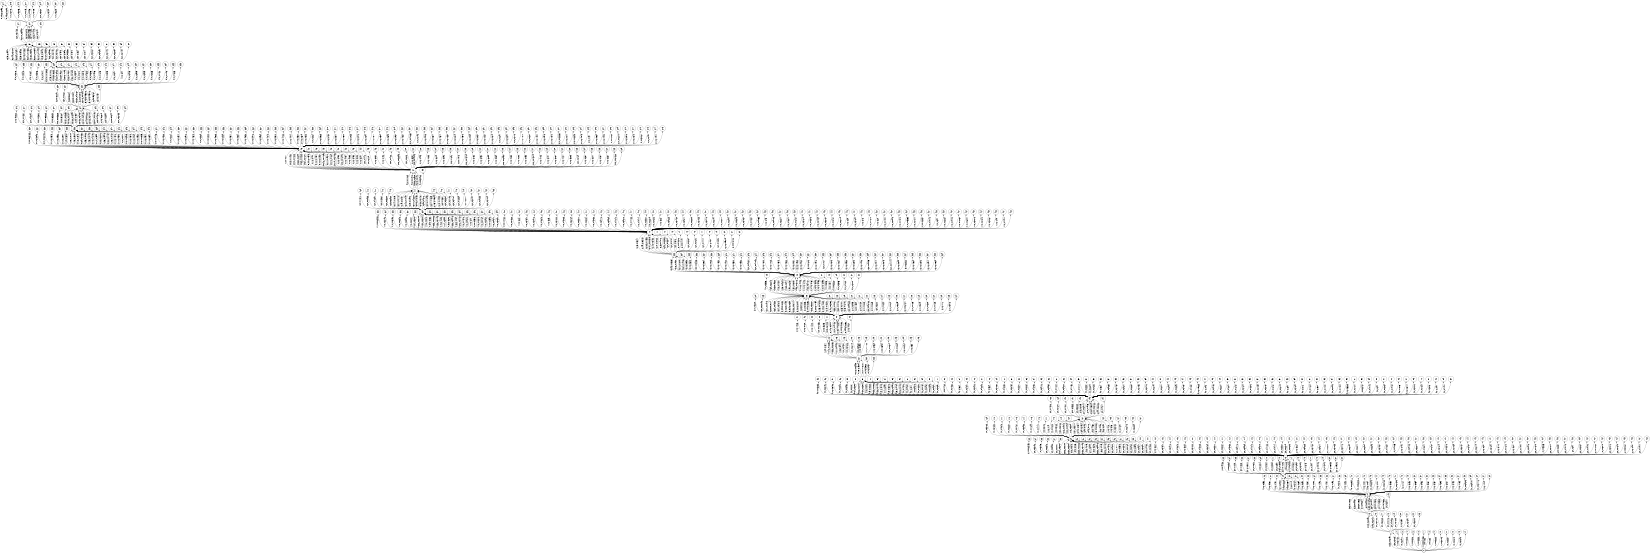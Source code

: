 digraph FST {
rankdir = LR;
size = "8.5,11";
label = "";
center = 1;
orientation = Landscape;
ranksep = "0.4";
nodesep = "0.25";
0 [label = "0", shape = circle, style = bold, fontsize = 14]
	0 -> 1 [label = "1:235/-0.067097", fontsize = 14];
	0 -> 1 [label = "1:50/-0.37864", fontsize = 14];
	0 -> 2 [label = "1:0/0.31132", fontsize = 14];
	0 -> 3 [label = "1:0/-0.62911", fontsize = 14];
	0 -> 4 [label = "1:0/0.12323", fontsize = 14];
	0 -> 5 [label = "1:0/0.20328", fontsize = 14];
	0 -> 6 [label = "1:0/0.15553", fontsize = 14];
	0 -> 7 [label = "1:0/0.0047563", fontsize = 14];
	0 -> 8 [label = "1:0/0.1578", fontsize = 14];
	0 -> 9 [label = "1:0/0.3183", fontsize = 14];
	0 -> 10 [label = "1:0/0.23666", fontsize = 14];
	0 -> 11 [label = "1:0/0.32103", fontsize = 14];
	0 -> 12 [label = "1:0/-0.25357", fontsize = 14];
	0 -> 13 [label = "1:0/-0.22815", fontsize = 14];
	0 -> 14 [label = "1:0/-0.62698", fontsize = 14];
1 [label = "1", shape = circle, style = solid, fontsize = 14]
	1 -> 15 [label = "2:125/-0.62093", fontsize = 14];
	1 -> 16 [label = "2:0/-0.60702", fontsize = 14];
	1 -> 17 [label = "2:0/-0.38263", fontsize = 14];
	1 -> 18 [label = "2:0/-0.70148", fontsize = 14];
	1 -> 15 [label = "2:195/-0.36042", fontsize = 14];
	1 -> 19 [label = "2:0/-0.40936", fontsize = 14];
	1 -> 20 [label = "2:0/-0.67686", fontsize = 14];
	1 -> 21 [label = "2:0/-0.5232", fontsize = 14];
	1 -> 22 [label = "2:0/-0.37591", fontsize = 14];
	1 -> 23 [label = "2:0/-0.56222", fontsize = 14];
2 [label = "2", shape = circle, style = solid, fontsize = 14]
3 [label = "3", shape = circle, style = solid, fontsize = 14]
4 [label = "4", shape = circle, style = solid, fontsize = 14]
5 [label = "5", shape = circle, style = solid, fontsize = 14]
6 [label = "6", shape = circle, style = solid, fontsize = 14]
7 [label = "7", shape = circle, style = solid, fontsize = 14]
8 [label = "8", shape = circle, style = solid, fontsize = 14]
9 [label = "9", shape = circle, style = solid, fontsize = 14]
10 [label = "10", shape = circle, style = solid, fontsize = 14]
11 [label = "11", shape = circle, style = solid, fontsize = 14]
12 [label = "12", shape = circle, style = solid, fontsize = 14]
13 [label = "13", shape = circle, style = solid, fontsize = 14]
14 [label = "14", shape = circle, style = solid, fontsize = 14]
15 [label = "15", shape = circle, style = solid, fontsize = 14]
	15 -> 24 [label = "3:231/0.17286", fontsize = 14];
	15 -> 24 [label = "3:35/0.19957", fontsize = 14];
	15 -> 24 [label = "3:228/0.12663", fontsize = 14];
	15 -> 24 [label = "3:78/0.06344", fontsize = 14];
	15 -> 24 [label = "3:224/0.099212", fontsize = 14];
	15 -> 24 [label = "3:225/-0.013966", fontsize = 14];
	15 -> 24 [label = "3:84/-0.71944", fontsize = 14];
	15 -> 24 [label = "3:202/0.23228", fontsize = 14];
	15 -> 25 [label = "3:0/-0.33411", fontsize = 14];
	15 -> 24 [label = "3:217/-0.33584", fontsize = 14];
	15 -> 24 [label = "3:117/0.21858", fontsize = 14];
16 [label = "16", shape = circle, style = solid, fontsize = 14]
17 [label = "17", shape = circle, style = solid, fontsize = 14]
18 [label = "18", shape = circle, style = solid, fontsize = 14]
19 [label = "19", shape = circle, style = solid, fontsize = 14]
20 [label = "20", shape = circle, style = solid, fontsize = 14]
21 [label = "21", shape = circle, style = solid, fontsize = 14]
22 [label = "22", shape = circle, style = solid, fontsize = 14]
23 [label = "23", shape = circle, style = solid, fontsize = 14]
24 [label = "24", shape = circle, style = solid, fontsize = 14]
	24 -> 26 [label = "4:0/-0.28953", fontsize = 14];
	24 -> 27 [label = "4:0/-0.29267", fontsize = 14];
	24 -> 28 [label = "4:0/-0.17921", fontsize = 14];
	24 -> 29 [label = "4:27/0.29092", fontsize = 14];
	24 -> 30 [label = "4:0/0.031641", fontsize = 14];
	24 -> 31 [label = "4:0/-0.15259", fontsize = 14];
	24 -> 32 [label = "4:0/-0.26892", fontsize = 14];
	24 -> 33 [label = "4:0/-0.13304", fontsize = 14];
	24 -> 34 [label = "4:0/-0.12212", fontsize = 14];
	24 -> 35 [label = "4:0/-0.14298", fontsize = 14];
	24 -> 36 [label = "4:0/-0.14671", fontsize = 14];
	24 -> 37 [label = "4:0/-0.17293", fontsize = 14];
	24 -> 38 [label = "4:0/-0.2373", fontsize = 14];
	24 -> 29 [label = "4:192/0.13669", fontsize = 14];
	24 -> 39 [label = "4:0/-0.18756", fontsize = 14];
	24 -> 40 [label = "4:0/0.088059", fontsize = 14];
	24 -> 41 [label = "4:0/-0.056323", fontsize = 14];
	24 -> 42 [label = "4:0/-0.10721", fontsize = 14];
	24 -> 43 [label = "4:0/-0.12844", fontsize = 14];
	24 -> 44 [label = "4:0/-0.083595", fontsize = 14];
	24 -> 45 [label = "4:0/-0.12111", fontsize = 14];
	24 -> 46 [label = "4:0/-0.032483", fontsize = 14];
	24 -> 47 [label = "4:0/-0.33636", fontsize = 14];
	24 -> 48 [label = "4:0/-0.061508", fontsize = 14];
	24 -> 49 [label = "4:0/0.1724", fontsize = 14];
	24 -> 50 [label = "4:0/-0.58456", fontsize = 14];
	24 -> 51 [label = "4:0/-0.50539", fontsize = 14];
	24 -> 52 [label = "4:0/-0.29966", fontsize = 14];
	24 -> 53 [label = "4:0/-0.35661", fontsize = 14];
	24 -> 54 [label = "4:0/-0.57551", fontsize = 14];
	24 -> 55 [label = "4:0/-0.46505", fontsize = 14];
	24 -> 56 [label = "4:0/-0.32611", fontsize = 14];
	24 -> 57 [label = "4:0/-0.37053", fontsize = 14];
	24 -> 29 [label = "4:245/-0.38874", fontsize = 14];
	24 -> 58 [label = "4:0/-0.17265", fontsize = 14];
	24 -> 29 [label = "4:70/0.1119", fontsize = 14];
	24 -> 59 [label = "4:0/-0.039603", fontsize = 14];
	24 -> 60 [label = "4:0/-0.059101", fontsize = 14];
	24 -> 61 [label = "4:0/-0.031716", fontsize = 14];
	24 -> 62 [label = "4:0/-0.14719", fontsize = 14];
25 [label = "25", shape = circle, style = solid, fontsize = 14]
26 [label = "26", shape = circle, style = solid, fontsize = 14]
27 [label = "27", shape = circle, style = solid, fontsize = 14]
28 [label = "28", shape = circle, style = solid, fontsize = 14]
29 [label = "29", shape = circle, style = solid, fontsize = 14]
	29 -> 63 [label = "5:0/0.049458", fontsize = 14];
	29 -> 64 [label = "5:0/0.086564", fontsize = 14];
	29 -> 65 [label = "5:0/0.11391", fontsize = 14];
	29 -> 66 [label = "5:0/0.12502", fontsize = 14];
	29 -> 67 [label = "5:0/-0.022011", fontsize = 14];
	29 -> 68 [label = "5:0/-0.10813", fontsize = 14];
	29 -> 69 [label = "5:0/0.013514", fontsize = 14];
	29 -> 70 [label = "5:0/-0.20222", fontsize = 14];
	29 -> 71 [label = "5:0/-0.25069", fontsize = 14];
	29 -> 72 [label = "5:0/-0.18597", fontsize = 14];
	29 -> 73 [label = "5:154/-0.13055", fontsize = 14];
	29 -> 74 [label = "5:0/-0.20602", fontsize = 14];
	29 -> 73 [label = "5:147/0.10216", fontsize = 14];
	29 -> 75 [label = "5:0/-0.16989", fontsize = 14];
	29 -> 76 [label = "5:0/-0.31048", fontsize = 14];
	29 -> 73 [label = "5:199/0.1025", fontsize = 14];
	29 -> 77 [label = "5:0/0.13748", fontsize = 14];
	29 -> 78 [label = "5:0/-0.2404", fontsize = 14];
	29 -> 79 [label = "5:0/-0.094408", fontsize = 14];
	29 -> 80 [label = "5:0/-0.15046", fontsize = 14];
	29 -> 81 [label = "5:0/-0.028238", fontsize = 14];
	29 -> 73 [label = "5:74/-0.064393", fontsize = 14];
	29 -> 82 [label = "5:0/-0.099202", fontsize = 14];
30 [label = "30", shape = circle, style = solid, fontsize = 14]
31 [label = "31", shape = circle, style = solid, fontsize = 14]
32 [label = "32", shape = circle, style = solid, fontsize = 14]
33 [label = "33", shape = circle, style = solid, fontsize = 14]
34 [label = "34", shape = circle, style = solid, fontsize = 14]
35 [label = "35", shape = circle, style = solid, fontsize = 14]
36 [label = "36", shape = circle, style = solid, fontsize = 14]
37 [label = "37", shape = circle, style = solid, fontsize = 14]
38 [label = "38", shape = circle, style = solid, fontsize = 14]
39 [label = "39", shape = circle, style = solid, fontsize = 14]
40 [label = "40", shape = circle, style = solid, fontsize = 14]
41 [label = "41", shape = circle, style = solid, fontsize = 14]
42 [label = "42", shape = circle, style = solid, fontsize = 14]
43 [label = "43", shape = circle, style = solid, fontsize = 14]
44 [label = "44", shape = circle, style = solid, fontsize = 14]
45 [label = "45", shape = circle, style = solid, fontsize = 14]
46 [label = "46", shape = circle, style = solid, fontsize = 14]
47 [label = "47", shape = circle, style = solid, fontsize = 14]
48 [label = "48", shape = circle, style = solid, fontsize = 14]
49 [label = "49", shape = circle, style = solid, fontsize = 14]
50 [label = "50", shape = circle, style = solid, fontsize = 14]
51 [label = "51", shape = circle, style = solid, fontsize = 14]
52 [label = "52", shape = circle, style = solid, fontsize = 14]
53 [label = "53", shape = circle, style = solid, fontsize = 14]
54 [label = "54", shape = circle, style = solid, fontsize = 14]
55 [label = "55", shape = circle, style = solid, fontsize = 14]
56 [label = "56", shape = circle, style = solid, fontsize = 14]
57 [label = "57", shape = circle, style = solid, fontsize = 14]
58 [label = "58", shape = circle, style = solid, fontsize = 14]
59 [label = "59", shape = circle, style = solid, fontsize = 14]
60 [label = "60", shape = circle, style = solid, fontsize = 14]
61 [label = "61", shape = circle, style = solid, fontsize = 14]
62 [label = "62", shape = circle, style = solid, fontsize = 14]
63 [label = "63", shape = circle, style = solid, fontsize = 14]
64 [label = "64", shape = circle, style = solid, fontsize = 14]
65 [label = "65", shape = circle, style = solid, fontsize = 14]
66 [label = "66", shape = circle, style = solid, fontsize = 14]
67 [label = "67", shape = circle, style = solid, fontsize = 14]
68 [label = "68", shape = circle, style = solid, fontsize = 14]
69 [label = "69", shape = circle, style = solid, fontsize = 14]
70 [label = "70", shape = circle, style = solid, fontsize = 14]
71 [label = "71", shape = circle, style = solid, fontsize = 14]
72 [label = "72", shape = circle, style = solid, fontsize = 14]
73 [label = "73", shape = circle, style = solid, fontsize = 14]
	73 -> 83 [label = "6:0/0.0065735", fontsize = 14];
	73 -> 84 [label = "6:0/-0.33196", fontsize = 14];
	73 -> 85 [label = "6:0/-0.032408", fontsize = 14];
	73 -> 86 [label = "6:0/-0.28346", fontsize = 14];
	73 -> 87 [label = "6:0/-0.25956", fontsize = 14];
	73 -> 88 [label = "6:0/-0.22007", fontsize = 14];
	73 -> 89 [label = "6:124/-0.56087", fontsize = 14];
	73 -> 90 [label = "6:0/-0.14316", fontsize = 14];
	73 -> 91 [label = "6:0/-0.09802", fontsize = 14];
	73 -> 92 [label = "6:0/-0.2211", fontsize = 14];
	73 -> 93 [label = "6:0/0.059315", fontsize = 14];
	73 -> 94 [label = "6:0/-0.13373", fontsize = 14];
	73 -> 95 [label = "6:0/-0.20769", fontsize = 14];
	73 -> 96 [label = "6:0/-0.28962", fontsize = 14];
	73 -> 89 [label = "6:226/-0.22102", fontsize = 14];
	73 -> 89 [label = "6:152/-0.23004", fontsize = 14];
	73 -> 89 [label = "6:16/-0.2343", fontsize = 14];
	73 -> 97 [label = "6:0/0.022593", fontsize = 14];
	73 -> 98 [label = "6:0/-0.29347", fontsize = 14];
	73 -> 99 [label = "6:0/-0.30597", fontsize = 14];
	73 -> 100 [label = "6:0/0.047462", fontsize = 14];
	73 -> 101 [label = "6:0/-0.27568", fontsize = 14];
	73 -> 102 [label = "6:0/-0.3884", fontsize = 14];
	73 -> 103 [label = "6:0/-0.34547", fontsize = 14];
	73 -> 104 [label = "6:0/-0.30918", fontsize = 14];
	73 -> 105 [label = "6:0/-0.46648", fontsize = 14];
	73 -> 89 [label = "6:89/-0.31363", fontsize = 14];
	73 -> 89 [label = "6:235/-0.22286", fontsize = 14];
	73 -> 89 [label = "6:158/-0.31193", fontsize = 14];
	73 -> 89 [label = "6:75/-0.46103", fontsize = 14];
	73 -> 89 [label = "6:74/-0.3999", fontsize = 14];
	73 -> 106 [label = "6:0/-0.3569", fontsize = 14];
	73 -> 107 [label = "6:0/-0.31222", fontsize = 14];
	73 -> 108 [label = "6:0/-0.43285", fontsize = 14];
	73 -> 109 [label = "6:0/-0.38489", fontsize = 14];
	73 -> 89 [label = "6:23/-0.36216", fontsize = 14];
	73 -> 89 [label = "6:238/-0.39973", fontsize = 14];
	73 -> 89 [label = "6:38/-0.24789", fontsize = 14];
	73 -> 89 [label = "6:208/-0.21137", fontsize = 14];
	73 -> 110 [label = "6:0/-0.23377", fontsize = 14];
	73 -> 111 [label = "6:0/-0.23234", fontsize = 14];
	73 -> 112 [label = "6:0/-0.43058", fontsize = 14];
	73 -> 113 [label = "6:0/-0.39776", fontsize = 14];
	73 -> 114 [label = "6:0/-0.39989", fontsize = 14];
	73 -> 115 [label = "6:0/-0.41242", fontsize = 14];
	73 -> 116 [label = "6:0/-0.39612", fontsize = 14];
	73 -> 117 [label = "6:0/-0.47133", fontsize = 14];
	73 -> 118 [label = "6:0/-0.40414", fontsize = 14];
	73 -> 119 [label = "6:0/-0.25527", fontsize = 14];
	73 -> 120 [label = "6:0/-0.26379", fontsize = 14];
	73 -> 121 [label = "6:0/-0.20628", fontsize = 14];
	73 -> 122 [label = "6:0/-0.3564", fontsize = 14];
	73 -> 123 [label = "6:0/-0.59665", fontsize = 14];
	73 -> 124 [label = "6:0/-0.37432", fontsize = 14];
	73 -> 125 [label = "6:0/-0.39671", fontsize = 14];
	73 -> 126 [label = "6:0/-0.28822", fontsize = 14];
	73 -> 127 [label = "6:0/-0.31035", fontsize = 14];
	73 -> 128 [label = "6:0/-0.30478", fontsize = 14];
	73 -> 129 [label = "6:0/-0.26194", fontsize = 14];
	73 -> 130 [label = "6:0/-0.26271", fontsize = 14];
	73 -> 131 [label = "6:0/-0.26904", fontsize = 14];
	73 -> 132 [label = "6:0/-0.23695", fontsize = 14];
	73 -> 133 [label = "6:0/-0.34237", fontsize = 14];
	73 -> 134 [label = "6:0/-0.41331", fontsize = 14];
	73 -> 135 [label = "6:0/-0.040863", fontsize = 14];
	73 -> 136 [label = "6:0/-0.2793", fontsize = 14];
	73 -> 137 [label = "6:0/-0.29723", fontsize = 14];
	73 -> 138 [label = "6:0/-0.36817", fontsize = 14];
	73 -> 139 [label = "6:0/-0.46841", fontsize = 14];
	73 -> 140 [label = "6:0/-0.16481", fontsize = 14];
	73 -> 141 [label = "6:0/-0.37619", fontsize = 14];
	73 -> 142 [label = "6:0/-0.13576", fontsize = 14];
	73 -> 143 [label = "6:0/-0.27059", fontsize = 14];
	73 -> 144 [label = "6:0/-0.38151", fontsize = 14];
	73 -> 145 [label = "6:0/-0.13481", fontsize = 14];
	73 -> 146 [label = "6:0/-0.26179", fontsize = 14];
	73 -> 147 [label = "6:0/-0.2697", fontsize = 14];
	73 -> 148 [label = "6:0/-0.57894", fontsize = 14];
	73 -> 149 [label = "6:0/-0.3718", fontsize = 14];
	73 -> 150 [label = "6:0/-0.11612", fontsize = 14];
	73 -> 151 [label = "6:0/-0.2327", fontsize = 14];
	73 -> 152 [label = "6:0/-0.14001", fontsize = 14];
	73 -> 153 [label = "6:0/-0.20948", fontsize = 14];
	73 -> 154 [label = "6:0/-0.17572", fontsize = 14];
	73 -> 155 [label = "6:0/-0.053383", fontsize = 14];
	73 -> 156 [label = "6:0/-0.27211", fontsize = 14];
	73 -> 157 [label = "6:0/0.033457", fontsize = 14];
	73 -> 158 [label = "6:0/-0.40148", fontsize = 14];
	73 -> 159 [label = "6:0/-0.394", fontsize = 14];
	73 -> 160 [label = "6:0/-0.23234", fontsize = 14];
	73 -> 161 [label = "6:0/-0.19402", fontsize = 14];
	73 -> 162 [label = "6:0/0.12082", fontsize = 14];
	73 -> 163 [label = "6:0/-0.082717", fontsize = 14];
	73 -> 164 [label = "6:0/-0.30218", fontsize = 14];
	73 -> 165 [label = "6:0/-0.21342", fontsize = 14];
	73 -> 166 [label = "6:0/0.50261", fontsize = 14];
	73 -> 167 [label = "6:0/-0.2497", fontsize = 14];
	73 -> 168 [label = "6:0/-0.41911", fontsize = 14];
74 [label = "74", shape = circle, style = solid, fontsize = 14]
75 [label = "75", shape = circle, style = solid, fontsize = 14]
76 [label = "76", shape = circle, style = solid, fontsize = 14]
77 [label = "77", shape = circle, style = solid, fontsize = 14]
78 [label = "78", shape = circle, style = solid, fontsize = 14]
79 [label = "79", shape = circle, style = solid, fontsize = 14]
80 [label = "80", shape = circle, style = solid, fontsize = 14]
81 [label = "81", shape = circle, style = solid, fontsize = 14]
82 [label = "82", shape = circle, style = solid, fontsize = 14]
83 [label = "83", shape = circle, style = solid, fontsize = 14]
84 [label = "84", shape = circle, style = solid, fontsize = 14]
85 [label = "85", shape = circle, style = solid, fontsize = 14]
86 [label = "86", shape = circle, style = solid, fontsize = 14]
87 [label = "87", shape = circle, style = solid, fontsize = 14]
88 [label = "88", shape = circle, style = solid, fontsize = 14]
89 [label = "89", shape = circle, style = solid, fontsize = 14]
	89 -> 169 [label = "7:0/-0.53183", fontsize = 14];
	89 -> 170 [label = "7:0/-0.37352", fontsize = 14];
	89 -> 171 [label = "7:0/-0.42848", fontsize = 14];
	89 -> 172 [label = "7:0/-0.28637", fontsize = 14];
	89 -> 173 [label = "7:0/-0.21461", fontsize = 14];
	89 -> 174 [label = "7:0/-0.38956", fontsize = 14];
	89 -> 175 [label = "7:0/-0.11899", fontsize = 14];
	89 -> 176 [label = "7:0/-0.14741", fontsize = 14];
	89 -> 177 [label = "7:0/0.037448", fontsize = 14];
	89 -> 178 [label = "7:0/-0.1719", fontsize = 14];
	89 -> 179 [label = "7:0/-0.41828", fontsize = 14];
	89 -> 180 [label = "7:0/0.073163", fontsize = 14];
	89 -> 181 [label = "7:150/-0.23786", fontsize = 14];
	89 -> 181 [label = "7:213/-0.19048", fontsize = 14];
	89 -> 181 [label = "7:122/-0.10929", fontsize = 14];
	89 -> 181 [label = "7:73/-0.3329", fontsize = 14];
	89 -> 181 [label = "7:131/-0.33711", fontsize = 14];
	89 -> 182 [label = "7:0/-0.4731", fontsize = 14];
	89 -> 183 [label = "7:0/-0.3158", fontsize = 14];
	89 -> 184 [label = "7:0/-0.35152", fontsize = 14];
	89 -> 185 [label = "7:0/-0.17597", fontsize = 14];
	89 -> 186 [label = "7:0/-0.26473", fontsize = 14];
	89 -> 181 [label = "7:219/-0.020377", fontsize = 14];
	89 -> 181 [label = "7:189/0.37934", fontsize = 14];
	89 -> 181 [label = "7:69/0.10795", fontsize = 14];
	89 -> 181 [label = "7:243/-0.718", fontsize = 14];
	89 -> 181 [label = "7:25/-0.44652", fontsize = 14];
	89 -> 181 [label = "7:62/0.082263", fontsize = 14];
	89 -> 181 [label = "7:43/-0.44442", fontsize = 14];
	89 -> 187 [label = "7:0/-0.38359", fontsize = 14];
	89 -> 181 [label = "7:45/-0.15441", fontsize = 14];
90 [label = "90", shape = circle, style = solid, fontsize = 14]
91 [label = "91", shape = circle, style = solid, fontsize = 14]
92 [label = "92", shape = circle, style = solid, fontsize = 14]
93 [label = "93", shape = circle, style = solid, fontsize = 14]
94 [label = "94", shape = circle, style = solid, fontsize = 14]
95 [label = "95", shape = circle, style = solid, fontsize = 14]
96 [label = "96", shape = circle, style = solid, fontsize = 14]
97 [label = "97", shape = circle, style = solid, fontsize = 14]
98 [label = "98", shape = circle, style = solid, fontsize = 14]
99 [label = "99", shape = circle, style = solid, fontsize = 14]
100 [label = "100", shape = circle, style = solid, fontsize = 14]
101 [label = "101", shape = circle, style = solid, fontsize = 14]
102 [label = "102", shape = circle, style = solid, fontsize = 14]
103 [label = "103", shape = circle, style = solid, fontsize = 14]
104 [label = "104", shape = circle, style = solid, fontsize = 14]
105 [label = "105", shape = circle, style = solid, fontsize = 14]
106 [label = "106", shape = circle, style = solid, fontsize = 14]
107 [label = "107", shape = circle, style = solid, fontsize = 14]
108 [label = "108", shape = circle, style = solid, fontsize = 14]
109 [label = "109", shape = circle, style = solid, fontsize = 14]
110 [label = "110", shape = circle, style = solid, fontsize = 14]
111 [label = "111", shape = circle, style = solid, fontsize = 14]
112 [label = "112", shape = circle, style = solid, fontsize = 14]
113 [label = "113", shape = circle, style = solid, fontsize = 14]
114 [label = "114", shape = circle, style = solid, fontsize = 14]
115 [label = "115", shape = circle, style = solid, fontsize = 14]
116 [label = "116", shape = circle, style = solid, fontsize = 14]
117 [label = "117", shape = circle, style = solid, fontsize = 14]
118 [label = "118", shape = circle, style = solid, fontsize = 14]
119 [label = "119", shape = circle, style = solid, fontsize = 14]
120 [label = "120", shape = circle, style = solid, fontsize = 14]
121 [label = "121", shape = circle, style = solid, fontsize = 14]
122 [label = "122", shape = circle, style = solid, fontsize = 14]
123 [label = "123", shape = circle, style = solid, fontsize = 14]
124 [label = "124", shape = circle, style = solid, fontsize = 14]
125 [label = "125", shape = circle, style = solid, fontsize = 14]
126 [label = "126", shape = circle, style = solid, fontsize = 14]
127 [label = "127", shape = circle, style = solid, fontsize = 14]
128 [label = "128", shape = circle, style = solid, fontsize = 14]
129 [label = "129", shape = circle, style = solid, fontsize = 14]
130 [label = "130", shape = circle, style = solid, fontsize = 14]
131 [label = "131", shape = circle, style = solid, fontsize = 14]
132 [label = "132", shape = circle, style = solid, fontsize = 14]
133 [label = "133", shape = circle, style = solid, fontsize = 14]
134 [label = "134", shape = circle, style = solid, fontsize = 14]
135 [label = "135", shape = circle, style = solid, fontsize = 14]
136 [label = "136", shape = circle, style = solid, fontsize = 14]
137 [label = "137", shape = circle, style = solid, fontsize = 14]
138 [label = "138", shape = circle, style = solid, fontsize = 14]
139 [label = "139", shape = circle, style = solid, fontsize = 14]
140 [label = "140", shape = circle, style = solid, fontsize = 14]
141 [label = "141", shape = circle, style = solid, fontsize = 14]
142 [label = "142", shape = circle, style = solid, fontsize = 14]
143 [label = "143", shape = circle, style = solid, fontsize = 14]
144 [label = "144", shape = circle, style = solid, fontsize = 14]
145 [label = "145", shape = circle, style = solid, fontsize = 14]
146 [label = "146", shape = circle, style = solid, fontsize = 14]
147 [label = "147", shape = circle, style = solid, fontsize = 14]
148 [label = "148", shape = circle, style = solid, fontsize = 14]
149 [label = "149", shape = circle, style = solid, fontsize = 14]
150 [label = "150", shape = circle, style = solid, fontsize = 14]
151 [label = "151", shape = circle, style = solid, fontsize = 14]
152 [label = "152", shape = circle, style = solid, fontsize = 14]
153 [label = "153", shape = circle, style = solid, fontsize = 14]
154 [label = "154", shape = circle, style = solid, fontsize = 14]
155 [label = "155", shape = circle, style = solid, fontsize = 14]
156 [label = "156", shape = circle, style = solid, fontsize = 14]
157 [label = "157", shape = circle, style = solid, fontsize = 14]
158 [label = "158", shape = circle, style = solid, fontsize = 14]
159 [label = "159", shape = circle, style = solid, fontsize = 14]
160 [label = "160", shape = circle, style = solid, fontsize = 14]
161 [label = "161", shape = circle, style = solid, fontsize = 14]
162 [label = "162", shape = circle, style = solid, fontsize = 14]
163 [label = "163", shape = circle, style = solid, fontsize = 14]
164 [label = "164", shape = circle, style = solid, fontsize = 14]
165 [label = "165", shape = circle, style = solid, fontsize = 14]
166 [label = "166", shape = circle, style = solid, fontsize = 14]
167 [label = "167", shape = circle, style = solid, fontsize = 14]
168 [label = "168", shape = circle, style = solid, fontsize = 14]
169 [label = "169", shape = circle, style = solid, fontsize = 14]
170 [label = "170", shape = circle, style = solid, fontsize = 14]
171 [label = "171", shape = circle, style = solid, fontsize = 14]
172 [label = "172", shape = circle, style = solid, fontsize = 14]
173 [label = "173", shape = circle, style = solid, fontsize = 14]
174 [label = "174", shape = circle, style = solid, fontsize = 14]
175 [label = "175", shape = circle, style = solid, fontsize = 14]
176 [label = "176", shape = circle, style = solid, fontsize = 14]
177 [label = "177", shape = circle, style = solid, fontsize = 14]
178 [label = "178", shape = circle, style = solid, fontsize = 14]
179 [label = "179", shape = circle, style = solid, fontsize = 14]
180 [label = "180", shape = circle, style = solid, fontsize = 14]
181 [label = "181", shape = circle, style = solid, fontsize = 14]
	181 -> 188 [label = "8:0/-0.14308", fontsize = 14];
	181 -> 189 [label = "8:0/-0.21607", fontsize = 14];
	181 -> 190 [label = "8:0/-0.14201", fontsize = 14];
	181 -> 191 [label = "8:0/0.027535", fontsize = 14];
	181 -> 192 [label = "8:0/-0.53235", fontsize = 14];
	181 -> 193 [label = "8:75/-0.61023", fontsize = 14];
	181 -> 193 [label = "8:74/-0.039741", fontsize = 14];
	181 -> 193 [label = "8:70/-0.19756", fontsize = 14];
	181 -> 194 [label = "8:0/-0.19877", fontsize = 14];
	181 -> 193 [label = "8:188/0.068829", fontsize = 14];
	181 -> 193 [label = "8:100/-0.23188", fontsize = 14];
	181 -> 193 [label = "8:199/-0.38236", fontsize = 14];
182 [label = "182", shape = circle, style = solid, fontsize = 14]
183 [label = "183", shape = circle, style = solid, fontsize = 14]
184 [label = "184", shape = circle, style = solid, fontsize = 14]
185 [label = "185", shape = circle, style = solid, fontsize = 14]
186 [label = "186", shape = circle, style = solid, fontsize = 14]
187 [label = "187", shape = circle, style = solid, fontsize = 14]
188 [label = "188", shape = circle, style = solid, fontsize = 14]
189 [label = "189", shape = circle, style = solid, fontsize = 14]
190 [label = "190", shape = circle, style = solid, fontsize = 14]
191 [label = "191", shape = circle, style = solid, fontsize = 14]
192 [label = "192", shape = circle, style = solid, fontsize = 14]
193 [label = "193", shape = circle, style = solid, fontsize = 14]
	193 -> 195 [label = "9:0/0.0065735", fontsize = 14];
	193 -> 196 [label = "9:0/-0.33196", fontsize = 14];
	193 -> 197 [label = "9:0/-0.032408", fontsize = 14];
	193 -> 198 [label = "9:0/-0.28346", fontsize = 14];
	193 -> 199 [label = "9:0/-0.25956", fontsize = 14];
	193 -> 200 [label = "9:0/-0.22007", fontsize = 14];
	193 -> 201 [label = "9:124/-0.56087", fontsize = 14];
	193 -> 202 [label = "9:0/-0.14316", fontsize = 14];
	193 -> 203 [label = "9:0/-0.09802", fontsize = 14];
	193 -> 204 [label = "9:0/-0.2211", fontsize = 14];
	193 -> 205 [label = "9:0/0.059315", fontsize = 14];
	193 -> 206 [label = "9:0/-0.13373", fontsize = 14];
	193 -> 207 [label = "9:0/-0.20769", fontsize = 14];
	193 -> 208 [label = "9:0/-0.28962", fontsize = 14];
	193 -> 201 [label = "9:226/-0.22102", fontsize = 14];
	193 -> 201 [label = "9:152/-0.23004", fontsize = 14];
	193 -> 201 [label = "9:16/-0.2343", fontsize = 14];
	193 -> 209 [label = "9:0/0.022593", fontsize = 14];
	193 -> 210 [label = "9:0/-0.29347", fontsize = 14];
	193 -> 211 [label = "9:0/-0.30597", fontsize = 14];
	193 -> 212 [label = "9:0/0.047462", fontsize = 14];
	193 -> 213 [label = "9:0/-0.27568", fontsize = 14];
	193 -> 214 [label = "9:0/-0.3884", fontsize = 14];
	193 -> 215 [label = "9:0/-0.34547", fontsize = 14];
	193 -> 216 [label = "9:0/-0.30918", fontsize = 14];
	193 -> 217 [label = "9:0/-0.46648", fontsize = 14];
	193 -> 201 [label = "9:89/-0.31363", fontsize = 14];
	193 -> 201 [label = "9:235/-0.22286", fontsize = 14];
	193 -> 201 [label = "9:158/-0.31193", fontsize = 14];
	193 -> 201 [label = "9:75/-0.46103", fontsize = 14];
	193 -> 201 [label = "9:74/-0.3999", fontsize = 14];
	193 -> 218 [label = "9:0/-0.3569", fontsize = 14];
	193 -> 219 [label = "9:0/-0.31222", fontsize = 14];
	193 -> 220 [label = "9:0/-0.43285", fontsize = 14];
	193 -> 221 [label = "9:0/-0.38489", fontsize = 14];
	193 -> 201 [label = "9:23/-0.36216", fontsize = 14];
	193 -> 201 [label = "9:238/-0.39973", fontsize = 14];
	193 -> 201 [label = "9:38/-0.24789", fontsize = 14];
	193 -> 201 [label = "9:208/-0.21137", fontsize = 14];
	193 -> 222 [label = "9:0/-0.23377", fontsize = 14];
	193 -> 223 [label = "9:0/-0.23234", fontsize = 14];
	193 -> 224 [label = "9:0/-0.43058", fontsize = 14];
	193 -> 225 [label = "9:0/-0.39776", fontsize = 14];
	193 -> 226 [label = "9:0/-0.39989", fontsize = 14];
	193 -> 227 [label = "9:0/-0.41242", fontsize = 14];
	193 -> 228 [label = "9:0/-0.39612", fontsize = 14];
	193 -> 229 [label = "9:0/-0.47133", fontsize = 14];
	193 -> 230 [label = "9:0/-0.40414", fontsize = 14];
	193 -> 231 [label = "9:0/-0.25527", fontsize = 14];
	193 -> 232 [label = "9:0/-0.26379", fontsize = 14];
	193 -> 233 [label = "9:0/-0.20628", fontsize = 14];
	193 -> 234 [label = "9:0/-0.3564", fontsize = 14];
	193 -> 235 [label = "9:0/-0.59665", fontsize = 14];
	193 -> 236 [label = "9:0/-0.37432", fontsize = 14];
	193 -> 237 [label = "9:0/-0.39671", fontsize = 14];
	193 -> 238 [label = "9:0/-0.28822", fontsize = 14];
	193 -> 239 [label = "9:0/-0.31035", fontsize = 14];
	193 -> 240 [label = "9:0/-0.30478", fontsize = 14];
	193 -> 241 [label = "9:0/-0.26194", fontsize = 14];
	193 -> 242 [label = "9:0/-0.26271", fontsize = 14];
	193 -> 243 [label = "9:0/-0.26904", fontsize = 14];
	193 -> 244 [label = "9:0/-0.23695", fontsize = 14];
	193 -> 245 [label = "9:0/-0.34237", fontsize = 14];
	193 -> 246 [label = "9:0/-0.41331", fontsize = 14];
	193 -> 247 [label = "9:0/-0.040863", fontsize = 14];
	193 -> 248 [label = "9:0/-0.2793", fontsize = 14];
	193 -> 249 [label = "9:0/-0.29723", fontsize = 14];
	193 -> 250 [label = "9:0/-0.36817", fontsize = 14];
	193 -> 251 [label = "9:0/-0.46841", fontsize = 14];
	193 -> 252 [label = "9:0/-0.16481", fontsize = 14];
	193 -> 253 [label = "9:0/-0.37619", fontsize = 14];
	193 -> 254 [label = "9:0/-0.13576", fontsize = 14];
	193 -> 255 [label = "9:0/-0.27059", fontsize = 14];
	193 -> 256 [label = "9:0/-0.38151", fontsize = 14];
	193 -> 257 [label = "9:0/-0.13481", fontsize = 14];
	193 -> 258 [label = "9:0/-0.26179", fontsize = 14];
	193 -> 259 [label = "9:0/-0.2697", fontsize = 14];
	193 -> 260 [label = "9:0/-0.57894", fontsize = 14];
	193 -> 261 [label = "9:0/-0.3718", fontsize = 14];
	193 -> 262 [label = "9:0/-0.11612", fontsize = 14];
	193 -> 263 [label = "9:0/-0.2327", fontsize = 14];
	193 -> 264 [label = "9:0/-0.14001", fontsize = 14];
	193 -> 265 [label = "9:0/-0.20948", fontsize = 14];
	193 -> 266 [label = "9:0/-0.17572", fontsize = 14];
	193 -> 267 [label = "9:0/-0.053383", fontsize = 14];
	193 -> 268 [label = "9:0/-0.27211", fontsize = 14];
	193 -> 269 [label = "9:0/0.033457", fontsize = 14];
	193 -> 270 [label = "9:0/-0.40148", fontsize = 14];
	193 -> 271 [label = "9:0/-0.394", fontsize = 14];
	193 -> 272 [label = "9:0/-0.23234", fontsize = 14];
	193 -> 273 [label = "9:0/-0.19402", fontsize = 14];
	193 -> 274 [label = "9:0/0.12082", fontsize = 14];
	193 -> 275 [label = "9:0/-0.082717", fontsize = 14];
	193 -> 276 [label = "9:0/-0.30218", fontsize = 14];
	193 -> 277 [label = "9:0/-0.21342", fontsize = 14];
	193 -> 278 [label = "9:0/0.50261", fontsize = 14];
	193 -> 279 [label = "9:0/-0.2497", fontsize = 14];
	193 -> 280 [label = "9:0/-0.41911", fontsize = 14];
194 [label = "194", shape = circle, style = solid, fontsize = 14]
195 [label = "195", shape = circle, style = solid, fontsize = 14]
196 [label = "196", shape = circle, style = solid, fontsize = 14]
197 [label = "197", shape = circle, style = solid, fontsize = 14]
198 [label = "198", shape = circle, style = solid, fontsize = 14]
199 [label = "199", shape = circle, style = solid, fontsize = 14]
200 [label = "200", shape = circle, style = solid, fontsize = 14]
201 [label = "201", shape = circle, style = solid, fontsize = 14]
	201 -> 281 [label = "10:178/0.034957", fontsize = 14];
	201 -> 281 [label = "10:128/-0.45204", fontsize = 14];
	201 -> 282 [label = "10:0/-0.33068", fontsize = 14];
	201 -> 283 [label = "10:0/-0.31437", fontsize = 14];
	201 -> 281 [label = "10:72/0.16722", fontsize = 14];
202 [label = "202", shape = circle, style = solid, fontsize = 14]
203 [label = "203", shape = circle, style = solid, fontsize = 14]
204 [label = "204", shape = circle, style = solid, fontsize = 14]
205 [label = "205", shape = circle, style = solid, fontsize = 14]
206 [label = "206", shape = circle, style = solid, fontsize = 14]
207 [label = "207", shape = circle, style = solid, fontsize = 14]
208 [label = "208", shape = circle, style = solid, fontsize = 14]
209 [label = "209", shape = circle, style = solid, fontsize = 14]
210 [label = "210", shape = circle, style = solid, fontsize = 14]
211 [label = "211", shape = circle, style = solid, fontsize = 14]
212 [label = "212", shape = circle, style = solid, fontsize = 14]
213 [label = "213", shape = circle, style = solid, fontsize = 14]
214 [label = "214", shape = circle, style = solid, fontsize = 14]
215 [label = "215", shape = circle, style = solid, fontsize = 14]
216 [label = "216", shape = circle, style = solid, fontsize = 14]
217 [label = "217", shape = circle, style = solid, fontsize = 14]
218 [label = "218", shape = circle, style = solid, fontsize = 14]
219 [label = "219", shape = circle, style = solid, fontsize = 14]
220 [label = "220", shape = circle, style = solid, fontsize = 14]
221 [label = "221", shape = circle, style = solid, fontsize = 14]
222 [label = "222", shape = circle, style = solid, fontsize = 14]
223 [label = "223", shape = circle, style = solid, fontsize = 14]
224 [label = "224", shape = circle, style = solid, fontsize = 14]
225 [label = "225", shape = circle, style = solid, fontsize = 14]
226 [label = "226", shape = circle, style = solid, fontsize = 14]
227 [label = "227", shape = circle, style = solid, fontsize = 14]
228 [label = "228", shape = circle, style = solid, fontsize = 14]
229 [label = "229", shape = circle, style = solid, fontsize = 14]
230 [label = "230", shape = circle, style = solid, fontsize = 14]
231 [label = "231", shape = circle, style = solid, fontsize = 14]
232 [label = "232", shape = circle, style = solid, fontsize = 14]
233 [label = "233", shape = circle, style = solid, fontsize = 14]
234 [label = "234", shape = circle, style = solid, fontsize = 14]
235 [label = "235", shape = circle, style = solid, fontsize = 14]
236 [label = "236", shape = circle, style = solid, fontsize = 14]
237 [label = "237", shape = circle, style = solid, fontsize = 14]
238 [label = "238", shape = circle, style = solid, fontsize = 14]
239 [label = "239", shape = circle, style = solid, fontsize = 14]
240 [label = "240", shape = circle, style = solid, fontsize = 14]
241 [label = "241", shape = circle, style = solid, fontsize = 14]
242 [label = "242", shape = circle, style = solid, fontsize = 14]
243 [label = "243", shape = circle, style = solid, fontsize = 14]
244 [label = "244", shape = circle, style = solid, fontsize = 14]
245 [label = "245", shape = circle, style = solid, fontsize = 14]
246 [label = "246", shape = circle, style = solid, fontsize = 14]
247 [label = "247", shape = circle, style = solid, fontsize = 14]
248 [label = "248", shape = circle, style = solid, fontsize = 14]
249 [label = "249", shape = circle, style = solid, fontsize = 14]
250 [label = "250", shape = circle, style = solid, fontsize = 14]
251 [label = "251", shape = circle, style = solid, fontsize = 14]
252 [label = "252", shape = circle, style = solid, fontsize = 14]
253 [label = "253", shape = circle, style = solid, fontsize = 14]
254 [label = "254", shape = circle, style = solid, fontsize = 14]
255 [label = "255", shape = circle, style = solid, fontsize = 14]
256 [label = "256", shape = circle, style = solid, fontsize = 14]
257 [label = "257", shape = circle, style = solid, fontsize = 14]
258 [label = "258", shape = circle, style = solid, fontsize = 14]
259 [label = "259", shape = circle, style = solid, fontsize = 14]
260 [label = "260", shape = circle, style = solid, fontsize = 14]
261 [label = "261", shape = circle, style = solid, fontsize = 14]
262 [label = "262", shape = circle, style = solid, fontsize = 14]
263 [label = "263", shape = circle, style = solid, fontsize = 14]
264 [label = "264", shape = circle, style = solid, fontsize = 14]
265 [label = "265", shape = circle, style = solid, fontsize = 14]
266 [label = "266", shape = circle, style = solid, fontsize = 14]
267 [label = "267", shape = circle, style = solid, fontsize = 14]
268 [label = "268", shape = circle, style = solid, fontsize = 14]
269 [label = "269", shape = circle, style = solid, fontsize = 14]
270 [label = "270", shape = circle, style = solid, fontsize = 14]
271 [label = "271", shape = circle, style = solid, fontsize = 14]
272 [label = "272", shape = circle, style = solid, fontsize = 14]
273 [label = "273", shape = circle, style = solid, fontsize = 14]
274 [label = "274", shape = circle, style = solid, fontsize = 14]
275 [label = "275", shape = circle, style = solid, fontsize = 14]
276 [label = "276", shape = circle, style = solid, fontsize = 14]
277 [label = "277", shape = circle, style = solid, fontsize = 14]
278 [label = "278", shape = circle, style = solid, fontsize = 14]
279 [label = "279", shape = circle, style = solid, fontsize = 14]
280 [label = "280", shape = circle, style = solid, fontsize = 14]
281 [label = "281", shape = circle, style = solid, fontsize = 14]
	281 -> 284 [label = "11:227/-0.6074", fontsize = 14];
	281 -> 285 [label = "11:0/-0.24507", fontsize = 14];
	281 -> 284 [label = "11:148/-0.18856", fontsize = 14];
	281 -> 284 [label = "11:236/-0.26038", fontsize = 14];
	281 -> 286 [label = "11:0/-0.34826", fontsize = 14];
	281 -> 284 [label = "11:11/0.091957", fontsize = 14];
	281 -> 287 [label = "11:0/-0.26179", fontsize = 14];
	281 -> 288 [label = "11:0/-0.39837", fontsize = 14];
	281 -> 289 [label = "11:0/-0.022951", fontsize = 14];
	281 -> 284 [label = "11:56/0.15914", fontsize = 14];
	281 -> 290 [label = "11:0/-0.17166", fontsize = 14];
	281 -> 291 [label = "11:0/-0.029389", fontsize = 14];
	281 -> 292 [label = "11:0/0.065954", fontsize = 14];
	281 -> 293 [label = "11:0/-0.10514", fontsize = 14];
	281 -> 294 [label = "11:0/-0.12889", fontsize = 14];
	281 -> 295 [label = "11:0/0.02434", fontsize = 14];
	281 -> 296 [label = "11:0/-0.2555", fontsize = 14];
282 [label = "282", shape = circle, style = solid, fontsize = 14]
283 [label = "283", shape = circle, style = solid, fontsize = 14]
284 [label = "284", shape = circle, style = solid, fontsize = 14]
	284 -> 297 [label = "12:0/-0.14308", fontsize = 14];
	284 -> 298 [label = "12:0/-0.21607", fontsize = 14];
	284 -> 299 [label = "12:0/-0.14201", fontsize = 14];
	284 -> 300 [label = "12:0/0.027535", fontsize = 14];
	284 -> 301 [label = "12:0/-0.53235", fontsize = 14];
	284 -> 302 [label = "12:75/-0.61023", fontsize = 14];
	284 -> 302 [label = "12:74/-0.039741", fontsize = 14];
	284 -> 302 [label = "12:70/-0.19756", fontsize = 14];
	284 -> 303 [label = "12:0/-0.19877", fontsize = 14];
	284 -> 302 [label = "12:188/0.068829", fontsize = 14];
	284 -> 302 [label = "12:100/-0.23188", fontsize = 14];
	284 -> 302 [label = "12:199/-0.38236", fontsize = 14];
285 [label = "285", shape = circle, style = solid, fontsize = 14]
286 [label = "286", shape = circle, style = solid, fontsize = 14]
287 [label = "287", shape = circle, style = solid, fontsize = 14]
288 [label = "288", shape = circle, style = solid, fontsize = 14]
289 [label = "289", shape = circle, style = solid, fontsize = 14]
290 [label = "290", shape = circle, style = solid, fontsize = 14]
291 [label = "291", shape = circle, style = solid, fontsize = 14]
292 [label = "292", shape = circle, style = solid, fontsize = 14]
293 [label = "293", shape = circle, style = solid, fontsize = 14]
294 [label = "294", shape = circle, style = solid, fontsize = 14]
295 [label = "295", shape = circle, style = solid, fontsize = 14]
296 [label = "296", shape = circle, style = solid, fontsize = 14]
297 [label = "297", shape = circle, style = solid, fontsize = 14]
298 [label = "298", shape = circle, style = solid, fontsize = 14]
299 [label = "299", shape = circle, style = solid, fontsize = 14]
300 [label = "300", shape = circle, style = solid, fontsize = 14]
301 [label = "301", shape = circle, style = solid, fontsize = 14]
302 [label = "302", shape = circle, style = solid, fontsize = 14]
	302 -> 304 [label = "13:0/-0.23227", fontsize = 14];
	302 -> 305 [label = "13:0/-0.020198", fontsize = 14];
	302 -> 306 [label = "13:77/-0.11975", fontsize = 14];
	302 -> 307 [label = "13:0/-0.099835", fontsize = 14];
	302 -> 308 [label = "13:0/-0.20959", fontsize = 14];
	302 -> 306 [label = "13:220/0.21774", fontsize = 14];
	302 -> 309 [label = "13:0/0.14359", fontsize = 14];
	302 -> 310 [label = "13:0/-0.17897", fontsize = 14];
	302 -> 306 [label = "13:64/-0.24338", fontsize = 14];
	302 -> 311 [label = "13:0/-0.18602", fontsize = 14];
	302 -> 312 [label = "13:0/-0.098188", fontsize = 14];
	302 -> 313 [label = "13:0/-0.18625", fontsize = 14];
	302 -> 306 [label = "13:14/-0.34675", fontsize = 14];
	302 -> 306 [label = "13:205/-0.66166", fontsize = 14];
	302 -> 314 [label = "13:0/-0.3622", fontsize = 14];
	302 -> 306 [label = "13:168/-0.24425", fontsize = 14];
	302 -> 306 [label = "13:234/-0.26542", fontsize = 14];
	302 -> 315 [label = "13:0/-0.18854", fontsize = 14];
	302 -> 306 [label = "13:136/-0.087141", fontsize = 14];
	302 -> 316 [label = "13:0/-0.10847", fontsize = 14];
	302 -> 317 [label = "13:0/-0.25849", fontsize = 14];
	302 -> 318 [label = "13:0/0.064371", fontsize = 14];
	302 -> 306 [label = "13:130/-0.30047", fontsize = 14];
	302 -> 306 [label = "13:252/0.162", fontsize = 14];
	302 -> 319 [label = "13:0/-0.17862", fontsize = 14];
	302 -> 306 [label = "13:12/-0.3533", fontsize = 14];
	302 -> 306 [label = "13:109/-0.35256", fontsize = 14];
	302 -> 306 [label = "13:15/-0.38887", fontsize = 14];
	302 -> 306 [label = "13:120/-0.17459", fontsize = 14];
	302 -> 306 [label = "13:155/0.043755", fontsize = 14];
	302 -> 306 [label = "13:105/-0.48815", fontsize = 14];
	302 -> 306 [label = "13:42/0.15815", fontsize = 14];
	302 -> 306 [label = "13:48/-0.062223", fontsize = 14];
	302 -> 306 [label = "13:53/-0.10067", fontsize = 14];
	302 -> 306 [label = "13:83/-0.10726", fontsize = 14];
	302 -> 320 [label = "13:0/-0.25219", fontsize = 14];
	302 -> 321 [label = "13:0/-0.16572", fontsize = 14];
	302 -> 322 [label = "13:0/-0.17826", fontsize = 14];
	302 -> 323 [label = "13:0/-0.176", fontsize = 14];
	302 -> 324 [label = "13:0/-0.39767", fontsize = 14];
	302 -> 306 [label = "13:33/0.27071", fontsize = 14];
	302 -> 306 [label = "13:88/0.16708", fontsize = 14];
303 [label = "303", shape = circle, style = solid, fontsize = 14]
304 [label = "304", shape = circle, style = solid, fontsize = 14]
305 [label = "305", shape = circle, style = solid, fontsize = 14]
306 [label = "306", shape = circle, style = solid, fontsize = 14]
	306 -> 325 [label = "14:0/-0.38356", fontsize = 14];
	306 -> 326 [label = "14:39/-0.68243", fontsize = 14];
	306 -> 326 [label = "14:252/0.19588", fontsize = 14];
	306 -> 327 [label = "14:0/-0.38356", fontsize = 14];
	306 -> 326 [label = "14:46/-0.41527", fontsize = 14];
	306 -> 326 [label = "14:230/0.096473", fontsize = 14];
	306 -> 328 [label = "14:0/0.13974", fontsize = 14];
	306 -> 329 [label = "14:0/0.033687", fontsize = 14];
	306 -> 330 [label = "14:0/-0.33063", fontsize = 14];
	306 -> 331 [label = "14:0/-0.41872", fontsize = 14];
	306 -> 326 [label = "14:135/-0.2974", fontsize = 14];
	306 -> 326 [label = "14:99/-0.064754", fontsize = 14];
	306 -> 326 [label = "14:52/-0.060871", fontsize = 14];
	306 -> 326 [label = "14:93/-0.15776", fontsize = 14];
	306 -> 332 [label = "14:0/-0.37011", fontsize = 14];
	306 -> 326 [label = "14:118/-0.49443", fontsize = 14];
	306 -> 326 [label = "14:112/-0.24446", fontsize = 14];
	306 -> 326 [label = "14:28/-0.34131", fontsize = 14];
	306 -> 326 [label = "14:179/-0.27684", fontsize = 14];
	306 -> 326 [label = "14:169/-0.56973", fontsize = 14];
	306 -> 326 [label = "14:167/-0.29483", fontsize = 14];
	306 -> 326 [label = "14:212/-0.22395", fontsize = 14];
307 [label = "307", shape = circle, style = solid, fontsize = 14]
308 [label = "308", shape = circle, style = solid, fontsize = 14]
309 [label = "309", shape = circle, style = solid, fontsize = 14]
310 [label = "310", shape = circle, style = solid, fontsize = 14]
311 [label = "311", shape = circle, style = solid, fontsize = 14]
312 [label = "312", shape = circle, style = solid, fontsize = 14]
313 [label = "313", shape = circle, style = solid, fontsize = 14]
314 [label = "314", shape = circle, style = solid, fontsize = 14]
315 [label = "315", shape = circle, style = solid, fontsize = 14]
316 [label = "316", shape = circle, style = solid, fontsize = 14]
317 [label = "317", shape = circle, style = solid, fontsize = 14]
318 [label = "318", shape = circle, style = solid, fontsize = 14]
319 [label = "319", shape = circle, style = solid, fontsize = 14]
320 [label = "320", shape = circle, style = solid, fontsize = 14]
321 [label = "321", shape = circle, style = solid, fontsize = 14]
322 [label = "322", shape = circle, style = solid, fontsize = 14]
323 [label = "323", shape = circle, style = solid, fontsize = 14]
324 [label = "324", shape = circle, style = solid, fontsize = 14]
325 [label = "325", shape = circle, style = solid, fontsize = 14]
326 [label = "326", shape = circle, style = solid, fontsize = 14]
	326 -> 333 [label = "15:195/0.085624", fontsize = 14];
	326 -> 333 [label = "15:76/-0.2482", fontsize = 14];
	326 -> 334 [label = "15:0/-0.58258", fontsize = 14];
	326 -> 335 [label = "15:0/-0.23605", fontsize = 14];
	326 -> 333 [label = "15:71/-0.18007", fontsize = 14];
	326 -> 336 [label = "15:0/0.054852", fontsize = 14];
	326 -> 337 [label = "15:0/-0.32684", fontsize = 14];
	326 -> 338 [label = "15:0/-0.21085", fontsize = 14];
	326 -> 339 [label = "15:0/-0.14652", fontsize = 14];
	326 -> 340 [label = "15:0/-0.24182", fontsize = 14];
	326 -> 341 [label = "15:0/-0.05502", fontsize = 14];
	326 -> 342 [label = "15:0/-0.06958", fontsize = 14];
	326 -> 343 [label = "15:0/-0.090317", fontsize = 14];
	326 -> 344 [label = "15:0/-0.041045", fontsize = 14];
	326 -> 345 [label = "15:0/-0.11802", fontsize = 14];
	326 -> 346 [label = "15:0/-0.11785", fontsize = 14];
	326 -> 347 [label = "15:0/-0.16315", fontsize = 14];
	326 -> 333 [label = "15:64/-0.19083", fontsize = 14];
	326 -> 348 [label = "15:0/-0.15268", fontsize = 14];
	326 -> 349 [label = "15:0/-0.20131", fontsize = 14];
	326 -> 350 [label = "15:0/-0.18963", fontsize = 14];
	326 -> 351 [label = "15:0/-0.29162", fontsize = 14];
	326 -> 352 [label = "15:0/0.21603", fontsize = 14];
	326 -> 353 [label = "15:0/-0.19978", fontsize = 14];
	326 -> 354 [label = "15:0/-0.1027", fontsize = 14];
	326 -> 355 [label = "15:0/-0.26105", fontsize = 14];
	326 -> 356 [label = "15:0/-0.15164", fontsize = 14];
	326 -> 357 [label = "15:0/-0.23938", fontsize = 14];
	326 -> 358 [label = "15:0/-0.32603", fontsize = 14];
	326 -> 359 [label = "15:0/-0.04426", fontsize = 14];
	326 -> 360 [label = "15:0/0.091925", fontsize = 14];
	326 -> 361 [label = "15:0/-0.29144", fontsize = 14];
	326 -> 362 [label = "15:0/-0.25745", fontsize = 14];
	326 -> 363 [label = "15:0/-0.041744", fontsize = 14];
	326 -> 364 [label = "15:0/-0.23199", fontsize = 14];
	326 -> 365 [label = "15:0/0.33568", fontsize = 14];
	326 -> 366 [label = "15:0/-0.13869", fontsize = 14];
	326 -> 367 [label = "15:0/-0.31508", fontsize = 14];
	326 -> 368 [label = "15:0/-0.22974", fontsize = 14];
	326 -> 369 [label = "15:0/-0.28069", fontsize = 14];
327 [label = "327", shape = circle, style = solid, fontsize = 14]
328 [label = "328", shape = circle, style = solid, fontsize = 14]
329 [label = "329", shape = circle, style = solid, fontsize = 14]
330 [label = "330", shape = circle, style = solid, fontsize = 14]
331 [label = "331", shape = circle, style = solid, fontsize = 14]
332 [label = "332", shape = circle, style = solid, fontsize = 14]
333 [label = "333", shape = circle, style = solid, fontsize = 14]
	333 -> 370 [label = "16:63/-0.33241", fontsize = 14];
	333 -> 370 [label = "16:199/-0.085751", fontsize = 14];
	333 -> 371 [label = "16:0/-0.13314", fontsize = 14];
	333 -> 372 [label = "16:0/-0.10704", fontsize = 14];
	333 -> 370 [label = "16:185/-0.17555", fontsize = 14];
	333 -> 373 [label = "16:0/-0.3616", fontsize = 14];
	333 -> 374 [label = "16:0/0.018606", fontsize = 14];
	333 -> 370 [label = "16:127/-0.0003187", fontsize = 14];
	333 -> 375 [label = "16:0/0.014197", fontsize = 14];
	333 -> 370 [label = "16:4/-0.013453", fontsize = 14];
	333 -> 376 [label = "16:0/-0.03284", fontsize = 14];
	333 -> 377 [label = "16:0/-0.20673", fontsize = 14];
	333 -> 378 [label = "16:0/-0.14414", fontsize = 14];
	333 -> 370 [label = "16:70/-0.37083", fontsize = 14];
	333 -> 379 [label = "16:0/-0.1427", fontsize = 14];
	333 -> 370 [label = "16:38/0.14016", fontsize = 14];
	333 -> 380 [label = "16:0/-0.12306", fontsize = 14];
	333 -> 381 [label = "16:0/-0.099279", fontsize = 14];
	333 -> 382 [label = "16:0/0.048128", fontsize = 14];
	333 -> 370 [label = "16:92/-0.035055", fontsize = 14];
334 [label = "334", shape = circle, style = solid, fontsize = 14]
335 [label = "335", shape = circle, style = solid, fontsize = 14]
336 [label = "336", shape = circle, style = solid, fontsize = 14]
337 [label = "337", shape = circle, style = solid, fontsize = 14]
338 [label = "338", shape = circle, style = solid, fontsize = 14]
339 [label = "339", shape = circle, style = solid, fontsize = 14]
340 [label = "340", shape = circle, style = solid, fontsize = 14]
341 [label = "341", shape = circle, style = solid, fontsize = 14]
342 [label = "342", shape = circle, style = solid, fontsize = 14]
343 [label = "343", shape = circle, style = solid, fontsize = 14]
344 [label = "344", shape = circle, style = solid, fontsize = 14]
345 [label = "345", shape = circle, style = solid, fontsize = 14]
346 [label = "346", shape = circle, style = solid, fontsize = 14]
347 [label = "347", shape = circle, style = solid, fontsize = 14]
348 [label = "348", shape = circle, style = solid, fontsize = 14]
349 [label = "349", shape = circle, style = solid, fontsize = 14]
350 [label = "350", shape = circle, style = solid, fontsize = 14]
351 [label = "351", shape = circle, style = solid, fontsize = 14]
352 [label = "352", shape = circle, style = solid, fontsize = 14]
353 [label = "353", shape = circle, style = solid, fontsize = 14]
354 [label = "354", shape = circle, style = solid, fontsize = 14]
355 [label = "355", shape = circle, style = solid, fontsize = 14]
356 [label = "356", shape = circle, style = solid, fontsize = 14]
357 [label = "357", shape = circle, style = solid, fontsize = 14]
358 [label = "358", shape = circle, style = solid, fontsize = 14]
359 [label = "359", shape = circle, style = solid, fontsize = 14]
360 [label = "360", shape = circle, style = solid, fontsize = 14]
361 [label = "361", shape = circle, style = solid, fontsize = 14]
362 [label = "362", shape = circle, style = solid, fontsize = 14]
363 [label = "363", shape = circle, style = solid, fontsize = 14]
364 [label = "364", shape = circle, style = solid, fontsize = 14]
365 [label = "365", shape = circle, style = solid, fontsize = 14]
366 [label = "366", shape = circle, style = solid, fontsize = 14]
367 [label = "367", shape = circle, style = solid, fontsize = 14]
368 [label = "368", shape = circle, style = solid, fontsize = 14]
369 [label = "369", shape = circle, style = solid, fontsize = 14]
370 [label = "370", shape = circle, style = solid, fontsize = 14]
	370 -> 383 [label = "17:0/0.0065735", fontsize = 14];
	370 -> 384 [label = "17:0/-0.33196", fontsize = 14];
	370 -> 385 [label = "17:0/-0.032408", fontsize = 14];
	370 -> 386 [label = "17:0/-0.28346", fontsize = 14];
	370 -> 387 [label = "17:0/-0.25956", fontsize = 14];
	370 -> 388 [label = "17:0/-0.22007", fontsize = 14];
	370 -> 389 [label = "17:124/-0.56087", fontsize = 14];
	370 -> 390 [label = "17:0/-0.14316", fontsize = 14];
	370 -> 391 [label = "17:0/-0.09802", fontsize = 14];
	370 -> 392 [label = "17:0/-0.2211", fontsize = 14];
	370 -> 393 [label = "17:0/0.059315", fontsize = 14];
	370 -> 394 [label = "17:0/-0.13373", fontsize = 14];
	370 -> 395 [label = "17:0/-0.20769", fontsize = 14];
	370 -> 396 [label = "17:0/-0.28962", fontsize = 14];
	370 -> 389 [label = "17:226/-0.22102", fontsize = 14];
	370 -> 389 [label = "17:152/-0.23004", fontsize = 14];
	370 -> 389 [label = "17:16/-0.2343", fontsize = 14];
	370 -> 397 [label = "17:0/0.022593", fontsize = 14];
	370 -> 398 [label = "17:0/-0.29347", fontsize = 14];
	370 -> 399 [label = "17:0/-0.30597", fontsize = 14];
	370 -> 400 [label = "17:0/0.047462", fontsize = 14];
	370 -> 401 [label = "17:0/-0.27568", fontsize = 14];
	370 -> 402 [label = "17:0/-0.3884", fontsize = 14];
	370 -> 403 [label = "17:0/-0.34547", fontsize = 14];
	370 -> 404 [label = "17:0/-0.30918", fontsize = 14];
	370 -> 405 [label = "17:0/-0.46648", fontsize = 14];
	370 -> 389 [label = "17:89/-0.31363", fontsize = 14];
	370 -> 389 [label = "17:235/-0.22286", fontsize = 14];
	370 -> 389 [label = "17:158/-0.31193", fontsize = 14];
	370 -> 389 [label = "17:75/-0.46103", fontsize = 14];
	370 -> 389 [label = "17:74/-0.3999", fontsize = 14];
	370 -> 406 [label = "17:0/-0.3569", fontsize = 14];
	370 -> 407 [label = "17:0/-0.31222", fontsize = 14];
	370 -> 408 [label = "17:0/-0.43285", fontsize = 14];
	370 -> 409 [label = "17:0/-0.38489", fontsize = 14];
	370 -> 389 [label = "17:23/-0.36216", fontsize = 14];
	370 -> 389 [label = "17:238/-0.39973", fontsize = 14];
	370 -> 389 [label = "17:38/-0.24789", fontsize = 14];
	370 -> 389 [label = "17:208/-0.21137", fontsize = 14];
	370 -> 410 [label = "17:0/-0.23377", fontsize = 14];
	370 -> 411 [label = "17:0/-0.23234", fontsize = 14];
	370 -> 412 [label = "17:0/-0.43058", fontsize = 14];
	370 -> 413 [label = "17:0/-0.39776", fontsize = 14];
	370 -> 414 [label = "17:0/-0.39989", fontsize = 14];
	370 -> 415 [label = "17:0/-0.41242", fontsize = 14];
	370 -> 416 [label = "17:0/-0.39612", fontsize = 14];
	370 -> 417 [label = "17:0/-0.47133", fontsize = 14];
	370 -> 418 [label = "17:0/-0.40414", fontsize = 14];
	370 -> 419 [label = "17:0/-0.25527", fontsize = 14];
	370 -> 420 [label = "17:0/-0.26379", fontsize = 14];
	370 -> 421 [label = "17:0/-0.20628", fontsize = 14];
	370 -> 422 [label = "17:0/-0.3564", fontsize = 14];
	370 -> 423 [label = "17:0/-0.59665", fontsize = 14];
	370 -> 424 [label = "17:0/-0.37432", fontsize = 14];
	370 -> 425 [label = "17:0/-0.39671", fontsize = 14];
	370 -> 426 [label = "17:0/-0.28822", fontsize = 14];
	370 -> 427 [label = "17:0/-0.31035", fontsize = 14];
	370 -> 428 [label = "17:0/-0.30478", fontsize = 14];
	370 -> 429 [label = "17:0/-0.26194", fontsize = 14];
	370 -> 430 [label = "17:0/-0.26271", fontsize = 14];
	370 -> 431 [label = "17:0/-0.26904", fontsize = 14];
	370 -> 432 [label = "17:0/-0.23695", fontsize = 14];
	370 -> 433 [label = "17:0/-0.34237", fontsize = 14];
	370 -> 434 [label = "17:0/-0.41331", fontsize = 14];
	370 -> 435 [label = "17:0/-0.040863", fontsize = 14];
	370 -> 436 [label = "17:0/-0.2793", fontsize = 14];
	370 -> 437 [label = "17:0/-0.29723", fontsize = 14];
	370 -> 438 [label = "17:0/-0.36817", fontsize = 14];
	370 -> 439 [label = "17:0/-0.46841", fontsize = 14];
	370 -> 440 [label = "17:0/-0.16481", fontsize = 14];
	370 -> 441 [label = "17:0/-0.37619", fontsize = 14];
	370 -> 442 [label = "17:0/-0.13576", fontsize = 14];
	370 -> 443 [label = "17:0/-0.27059", fontsize = 14];
	370 -> 444 [label = "17:0/-0.38151", fontsize = 14];
	370 -> 445 [label = "17:0/-0.13481", fontsize = 14];
	370 -> 446 [label = "17:0/-0.26179", fontsize = 14];
	370 -> 447 [label = "17:0/-0.2697", fontsize = 14];
	370 -> 448 [label = "17:0/-0.57894", fontsize = 14];
	370 -> 449 [label = "17:0/-0.3718", fontsize = 14];
	370 -> 450 [label = "17:0/-0.11612", fontsize = 14];
	370 -> 451 [label = "17:0/-0.2327", fontsize = 14];
	370 -> 452 [label = "17:0/-0.14001", fontsize = 14];
	370 -> 453 [label = "17:0/-0.20948", fontsize = 14];
	370 -> 454 [label = "17:0/-0.17572", fontsize = 14];
	370 -> 455 [label = "17:0/-0.053383", fontsize = 14];
	370 -> 456 [label = "17:0/-0.27211", fontsize = 14];
	370 -> 457 [label = "17:0/0.033457", fontsize = 14];
	370 -> 458 [label = "17:0/-0.40148", fontsize = 14];
	370 -> 459 [label = "17:0/-0.394", fontsize = 14];
	370 -> 460 [label = "17:0/-0.23234", fontsize = 14];
	370 -> 461 [label = "17:0/-0.19402", fontsize = 14];
	370 -> 462 [label = "17:0/0.12082", fontsize = 14];
	370 -> 463 [label = "17:0/-0.082717", fontsize = 14];
	370 -> 464 [label = "17:0/-0.30218", fontsize = 14];
	370 -> 465 [label = "17:0/-0.21342", fontsize = 14];
	370 -> 466 [label = "17:0/0.50261", fontsize = 14];
	370 -> 467 [label = "17:0/-0.2497", fontsize = 14];
	370 -> 468 [label = "17:0/-0.41911", fontsize = 14];
371 [label = "371", shape = circle, style = solid, fontsize = 14]
372 [label = "372", shape = circle, style = solid, fontsize = 14]
373 [label = "373", shape = circle, style = solid, fontsize = 14]
374 [label = "374", shape = circle, style = solid, fontsize = 14]
375 [label = "375", shape = circle, style = solid, fontsize = 14]
376 [label = "376", shape = circle, style = solid, fontsize = 14]
377 [label = "377", shape = circle, style = solid, fontsize = 14]
378 [label = "378", shape = circle, style = solid, fontsize = 14]
379 [label = "379", shape = circle, style = solid, fontsize = 14]
380 [label = "380", shape = circle, style = solid, fontsize = 14]
381 [label = "381", shape = circle, style = solid, fontsize = 14]
382 [label = "382", shape = circle, style = solid, fontsize = 14]
383 [label = "383", shape = circle, style = solid, fontsize = 14]
384 [label = "384", shape = circle, style = solid, fontsize = 14]
385 [label = "385", shape = circle, style = solid, fontsize = 14]
386 [label = "386", shape = circle, style = solid, fontsize = 14]
387 [label = "387", shape = circle, style = solid, fontsize = 14]
388 [label = "388", shape = circle, style = solid, fontsize = 14]
389 [label = "389", shape = circle, style = solid, fontsize = 14]
	389 -> 469 [label = "18:0/0.11378", fontsize = 14];
	389 -> 470 [label = "18:0/-0.22935", fontsize = 14];
	389 -> 471 [label = "18:0/-0.42597", fontsize = 14];
	389 -> 472 [label = "18:0/0.15282", fontsize = 14];
	389 -> 473 [label = "18:0/-0.25622", fontsize = 14];
	389 -> 474 [label = "18:75/0.68982", fontsize = 14];
	389 -> 474 [label = "18:144/0.18128", fontsize = 14];
	389 -> 475 [label = "18:0/0.13327", fontsize = 14];
	389 -> 474 [label = "18:211/-0.27784", fontsize = 14];
	389 -> 474 [label = "18:49/-0.57451", fontsize = 14];
	389 -> 474 [label = "18:142/-0.70492", fontsize = 14];
	389 -> 476 [label = "18:0/-0.38304", fontsize = 14];
	389 -> 474 [label = "18:30/-0.34006", fontsize = 14];
	389 -> 477 [label = "18:0/-0.21195", fontsize = 14];
	389 -> 474 [label = "18:177/-0.46672", fontsize = 14];
	389 -> 474 [label = "18:203/-0.43453", fontsize = 14];
	389 -> 478 [label = "18:0/-0.34704", fontsize = 14];
	389 -> 474 [label = "18:138/-0.31481", fontsize = 14];
	389 -> 474 [label = "18:90/-0.4576", fontsize = 14];
	389 -> 474 [label = "18:216/-0.16955", fontsize = 14];
	389 -> 474 [label = "18:214/0.16569", fontsize = 14];
	389 -> 474 [label = "18:186/-0.080699", fontsize = 14];
	389 -> 474 [label = "18:67/-0.27055", fontsize = 14];
	389 -> 479 [label = "18:0/-0.18539", fontsize = 14];
	389 -> 480 [label = "18:0/0.68121", fontsize = 14];
	389 -> 481 [label = "18:0/-0.52494", fontsize = 14];
	389 -> 482 [label = "18:0/-0.29255", fontsize = 14];
	389 -> 483 [label = "18:0/-0.31029", fontsize = 14];
390 [label = "390", shape = circle, style = solid, fontsize = 14]
391 [label = "391", shape = circle, style = solid, fontsize = 14]
392 [label = "392", shape = circle, style = solid, fontsize = 14]
393 [label = "393", shape = circle, style = solid, fontsize = 14]
394 [label = "394", shape = circle, style = solid, fontsize = 14]
395 [label = "395", shape = circle, style = solid, fontsize = 14]
396 [label = "396", shape = circle, style = solid, fontsize = 14]
397 [label = "397", shape = circle, style = solid, fontsize = 14]
398 [label = "398", shape = circle, style = solid, fontsize = 14]
399 [label = "399", shape = circle, style = solid, fontsize = 14]
400 [label = "400", shape = circle, style = solid, fontsize = 14]
401 [label = "401", shape = circle, style = solid, fontsize = 14]
402 [label = "402", shape = circle, style = solid, fontsize = 14]
403 [label = "403", shape = circle, style = solid, fontsize = 14]
404 [label = "404", shape = circle, style = solid, fontsize = 14]
405 [label = "405", shape = circle, style = solid, fontsize = 14]
406 [label = "406", shape = circle, style = solid, fontsize = 14]
407 [label = "407", shape = circle, style = solid, fontsize = 14]
408 [label = "408", shape = circle, style = solid, fontsize = 14]
409 [label = "409", shape = circle, style = solid, fontsize = 14]
410 [label = "410", shape = circle, style = solid, fontsize = 14]
411 [label = "411", shape = circle, style = solid, fontsize = 14]
412 [label = "412", shape = circle, style = solid, fontsize = 14]
413 [label = "413", shape = circle, style = solid, fontsize = 14]
414 [label = "414", shape = circle, style = solid, fontsize = 14]
415 [label = "415", shape = circle, style = solid, fontsize = 14]
416 [label = "416", shape = circle, style = solid, fontsize = 14]
417 [label = "417", shape = circle, style = solid, fontsize = 14]
418 [label = "418", shape = circle, style = solid, fontsize = 14]
419 [label = "419", shape = circle, style = solid, fontsize = 14]
420 [label = "420", shape = circle, style = solid, fontsize = 14]
421 [label = "421", shape = circle, style = solid, fontsize = 14]
422 [label = "422", shape = circle, style = solid, fontsize = 14]
423 [label = "423", shape = circle, style = solid, fontsize = 14]
424 [label = "424", shape = circle, style = solid, fontsize = 14]
425 [label = "425", shape = circle, style = solid, fontsize = 14]
426 [label = "426", shape = circle, style = solid, fontsize = 14]
427 [label = "427", shape = circle, style = solid, fontsize = 14]
428 [label = "428", shape = circle, style = solid, fontsize = 14]
429 [label = "429", shape = circle, style = solid, fontsize = 14]
430 [label = "430", shape = circle, style = solid, fontsize = 14]
431 [label = "431", shape = circle, style = solid, fontsize = 14]
432 [label = "432", shape = circle, style = solid, fontsize = 14]
433 [label = "433", shape = circle, style = solid, fontsize = 14]
434 [label = "434", shape = circle, style = solid, fontsize = 14]
435 [label = "435", shape = circle, style = solid, fontsize = 14]
436 [label = "436", shape = circle, style = solid, fontsize = 14]
437 [label = "437", shape = circle, style = solid, fontsize = 14]
438 [label = "438", shape = circle, style = solid, fontsize = 14]
439 [label = "439", shape = circle, style = solid, fontsize = 14]
440 [label = "440", shape = circle, style = solid, fontsize = 14]
441 [label = "441", shape = circle, style = solid, fontsize = 14]
442 [label = "442", shape = circle, style = solid, fontsize = 14]
443 [label = "443", shape = circle, style = solid, fontsize = 14]
444 [label = "444", shape = circle, style = solid, fontsize = 14]
445 [label = "445", shape = circle, style = solid, fontsize = 14]
446 [label = "446", shape = circle, style = solid, fontsize = 14]
447 [label = "447", shape = circle, style = solid, fontsize = 14]
448 [label = "448", shape = circle, style = solid, fontsize = 14]
449 [label = "449", shape = circle, style = solid, fontsize = 14]
450 [label = "450", shape = circle, style = solid, fontsize = 14]
451 [label = "451", shape = circle, style = solid, fontsize = 14]
452 [label = "452", shape = circle, style = solid, fontsize = 14]
453 [label = "453", shape = circle, style = solid, fontsize = 14]
454 [label = "454", shape = circle, style = solid, fontsize = 14]
455 [label = "455", shape = circle, style = solid, fontsize = 14]
456 [label = "456", shape = circle, style = solid, fontsize = 14]
457 [label = "457", shape = circle, style = solid, fontsize = 14]
458 [label = "458", shape = circle, style = solid, fontsize = 14]
459 [label = "459", shape = circle, style = solid, fontsize = 14]
460 [label = "460", shape = circle, style = solid, fontsize = 14]
461 [label = "461", shape = circle, style = solid, fontsize = 14]
462 [label = "462", shape = circle, style = solid, fontsize = 14]
463 [label = "463", shape = circle, style = solid, fontsize = 14]
464 [label = "464", shape = circle, style = solid, fontsize = 14]
465 [label = "465", shape = circle, style = solid, fontsize = 14]
466 [label = "466", shape = circle, style = solid, fontsize = 14]
467 [label = "467", shape = circle, style = solid, fontsize = 14]
468 [label = "468", shape = circle, style = solid, fontsize = 14]
469 [label = "469", shape = circle, style = solid, fontsize = 14]
470 [label = "470", shape = circle, style = solid, fontsize = 14]
471 [label = "471", shape = circle, style = solid, fontsize = 14]
472 [label = "472", shape = circle, style = solid, fontsize = 14]
473 [label = "473", shape = circle, style = solid, fontsize = 14]
474 [label = "474", shape = circle, style = solid, fontsize = 14]
	474 -> 484 [label = "19:31/0.11065", fontsize = 14];
	474 -> 484 [label = "19:37/0.11972", fontsize = 14];
	474 -> 484 [label = "19:223/-0.69307", fontsize = 14];
	474 -> 485 [label = "19:0/0.052983", fontsize = 14];
	474 -> 484 [label = "19:215/-0.2192", fontsize = 14];
475 [label = "475", shape = circle, style = solid, fontsize = 14]
476 [label = "476", shape = circle, style = solid, fontsize = 14]
477 [label = "477", shape = circle, style = solid, fontsize = 14]
478 [label = "478", shape = circle, style = solid, fontsize = 14]
479 [label = "479", shape = circle, style = solid, fontsize = 14]
480 [label = "480", shape = circle, style = solid, fontsize = 14]
481 [label = "481", shape = circle, style = solid, fontsize = 14]
482 [label = "482", shape = circle, style = solid, fontsize = 14]
483 [label = "483", shape = circle, style = solid, fontsize = 14]
484 [label = "484", shape = circle, style = solid, fontsize = 14]
	484 -> 486 [label = "20:6/-0.26177", fontsize = 14];
	484 -> 487 [label = "20:0/-0.34028", fontsize = 14];
	484 -> 486 [label = "20:75/0.11435", fontsize = 14];
	484 -> 488 [label = "20:0/-0.078992", fontsize = 14];
	484 -> 489 [label = "20:0/-0.40154", fontsize = 14];
	484 -> 490 [label = "20:0/-0.43183", fontsize = 14];
	484 -> 491 [label = "20:0/-0.51963", fontsize = 14];
	484 -> 492 [label = "20:0/-0.23128", fontsize = 14];
	484 -> 493 [label = "20:0/-0.38477", fontsize = 14];
	484 -> 494 [label = "20:0/-0.4746", fontsize = 14];
	484 -> 495 [label = "20:0/-0.347", fontsize = 14];
	484 -> 496 [label = "20:0/-0.30541", fontsize = 14];
	484 -> 497 [label = "20:0/-0.21403", fontsize = 14];
	484 -> 486 [label = "20:70/-0.14323", fontsize = 14];
	484 -> 498 [label = "20:0/-0.1466", fontsize = 14];
	484 -> 499 [label = "20:0/-0.036593", fontsize = 14];
	484 -> 486 [label = "20:232/-0.2399", fontsize = 14];
	484 -> 500 [label = "20:0/-0.2823", fontsize = 14];
	484 -> 501 [label = "20:0/-0.35914", fontsize = 14];
	484 -> 486 [label = "20:85/-0.10585", fontsize = 14];
	484 -> 502 [label = "20:0/-0.079295", fontsize = 14];
	484 -> 486 [label = "20:24/-0.27601", fontsize = 14];
	484 -> 503 [label = "20:0/-0.24945", fontsize = 14];
	484 -> 504 [label = "20:0/-0.18783", fontsize = 14];
	484 -> 486 [label = "20:191/-0.04343", fontsize = 14];
	484 -> 486 [label = "20:7/-0.34412", fontsize = 14];
	484 -> 505 [label = "20:0/-0.36149", fontsize = 14];
	484 -> 506 [label = "20:0/-0.25906", fontsize = 14];
	484 -> 507 [label = "20:0/0.1896", fontsize = 14];
	484 -> 508 [label = "20:0/0.19775", fontsize = 14];
	484 -> 509 [label = "20:0/-0.045429", fontsize = 14];
	484 -> 510 [label = "20:0/-0.37608", fontsize = 14];
	484 -> 511 [label = "20:0/-0.30952", fontsize = 14];
	484 -> 512 [label = "20:0/-0.30799", fontsize = 14];
	484 -> 513 [label = "20:0/-0.25329", fontsize = 14];
	484 -> 514 [label = "20:0/0.089937", fontsize = 14];
	484 -> 515 [label = "20:0/-0.15603", fontsize = 14];
	484 -> 516 [label = "20:0/-0.26166", fontsize = 14];
	484 -> 517 [label = "20:0/-0.20695", fontsize = 14];
	484 -> 518 [label = "20:0/-0.045049", fontsize = 14];
	484 -> 519 [label = "20:0/-0.47723", fontsize = 14];
	484 -> 486 [label = "20:181/-0.13311", fontsize = 14];
	484 -> 520 [label = "20:0/-0.30417", fontsize = 14];
	484 -> 521 [label = "20:0/-0.30811", fontsize = 14];
	484 -> 486 [label = "20:102/-0.34237", fontsize = 14];
	484 -> 522 [label = "20:0/-0.41374", fontsize = 14];
	484 -> 523 [label = "20:0/-0.35875", fontsize = 14];
	484 -> 524 [label = "20:0/-0.2789", fontsize = 14];
	484 -> 486 [label = "20:146/-0.077895", fontsize = 14];
	484 -> 486 [label = "20:171/0.29512", fontsize = 14];
	484 -> 525 [label = "20:0/-0.26301", fontsize = 14];
	484 -> 486 [label = "20:172/-0.1669", fontsize = 14];
	484 -> 526 [label = "20:0/-0.25717", fontsize = 14];
	484 -> 527 [label = "20:0/-0.21324", fontsize = 14];
	484 -> 528 [label = "20:0/-0.23321", fontsize = 14];
	484 -> 486 [label = "20:119/-0.087036", fontsize = 14];
	484 -> 529 [label = "20:0/-0.081568", fontsize = 14];
485 [label = "485", shape = circle, style = solid, fontsize = 14]
486 [label = "486", shape = circle, style = solid, fontsize = 14]
	486 -> 530 [label = "21:0/0.0065735", fontsize = 14];
	486 -> 531 [label = "21:0/-0.33196", fontsize = 14];
	486 -> 532 [label = "21:0/-0.032408", fontsize = 14];
	486 -> 533 [label = "21:0/-0.28346", fontsize = 14];
	486 -> 534 [label = "21:0/-0.25956", fontsize = 14];
	486 -> 535 [label = "21:0/-0.22007", fontsize = 14];
	486 -> 536 [label = "21:124/-0.56087", fontsize = 14];
	486 -> 537 [label = "21:0/-0.14316", fontsize = 14];
	486 -> 538 [label = "21:0/-0.09802", fontsize = 14];
	486 -> 539 [label = "21:0/-0.2211", fontsize = 14];
	486 -> 540 [label = "21:0/0.059315", fontsize = 14];
	486 -> 541 [label = "21:0/-0.13373", fontsize = 14];
	486 -> 542 [label = "21:0/-0.20769", fontsize = 14];
	486 -> 543 [label = "21:0/-0.28962", fontsize = 14];
	486 -> 536 [label = "21:226/-0.22102", fontsize = 14];
	486 -> 536 [label = "21:152/-0.23004", fontsize = 14];
	486 -> 536 [label = "21:16/-0.2343", fontsize = 14];
	486 -> 544 [label = "21:0/0.022593", fontsize = 14];
	486 -> 545 [label = "21:0/-0.29347", fontsize = 14];
	486 -> 546 [label = "21:0/-0.30597", fontsize = 14];
	486 -> 547 [label = "21:0/0.047462", fontsize = 14];
	486 -> 548 [label = "21:0/-0.27568", fontsize = 14];
	486 -> 549 [label = "21:0/-0.3884", fontsize = 14];
	486 -> 550 [label = "21:0/-0.34547", fontsize = 14];
	486 -> 551 [label = "21:0/-0.30918", fontsize = 14];
	486 -> 552 [label = "21:0/-0.46648", fontsize = 14];
	486 -> 536 [label = "21:89/-0.31363", fontsize = 14];
	486 -> 536 [label = "21:235/-0.22286", fontsize = 14];
	486 -> 536 [label = "21:158/-0.31193", fontsize = 14];
	486 -> 536 [label = "21:75/-0.46103", fontsize = 14];
	486 -> 536 [label = "21:74/-0.3999", fontsize = 14];
	486 -> 553 [label = "21:0/-0.3569", fontsize = 14];
	486 -> 554 [label = "21:0/-0.31222", fontsize = 14];
	486 -> 555 [label = "21:0/-0.43285", fontsize = 14];
	486 -> 556 [label = "21:0/-0.38489", fontsize = 14];
	486 -> 536 [label = "21:23/-0.36216", fontsize = 14];
	486 -> 536 [label = "21:238/-0.39973", fontsize = 14];
	486 -> 536 [label = "21:38/-0.24789", fontsize = 14];
	486 -> 536 [label = "21:208/-0.21137", fontsize = 14];
	486 -> 557 [label = "21:0/-0.23377", fontsize = 14];
	486 -> 558 [label = "21:0/-0.23234", fontsize = 14];
	486 -> 559 [label = "21:0/-0.43058", fontsize = 14];
	486 -> 560 [label = "21:0/-0.39776", fontsize = 14];
	486 -> 561 [label = "21:0/-0.39989", fontsize = 14];
	486 -> 562 [label = "21:0/-0.41242", fontsize = 14];
	486 -> 563 [label = "21:0/-0.39612", fontsize = 14];
	486 -> 564 [label = "21:0/-0.47133", fontsize = 14];
	486 -> 565 [label = "21:0/-0.40414", fontsize = 14];
	486 -> 566 [label = "21:0/-0.25527", fontsize = 14];
	486 -> 567 [label = "21:0/-0.26379", fontsize = 14];
	486 -> 568 [label = "21:0/-0.20628", fontsize = 14];
	486 -> 569 [label = "21:0/-0.3564", fontsize = 14];
	486 -> 570 [label = "21:0/-0.59665", fontsize = 14];
	486 -> 571 [label = "21:0/-0.37432", fontsize = 14];
	486 -> 572 [label = "21:0/-0.39671", fontsize = 14];
	486 -> 573 [label = "21:0/-0.28822", fontsize = 14];
	486 -> 574 [label = "21:0/-0.31035", fontsize = 14];
	486 -> 575 [label = "21:0/-0.30478", fontsize = 14];
	486 -> 576 [label = "21:0/-0.26194", fontsize = 14];
	486 -> 577 [label = "21:0/-0.26271", fontsize = 14];
	486 -> 578 [label = "21:0/-0.26904", fontsize = 14];
	486 -> 579 [label = "21:0/-0.23695", fontsize = 14];
	486 -> 580 [label = "21:0/-0.34237", fontsize = 14];
	486 -> 581 [label = "21:0/-0.41331", fontsize = 14];
	486 -> 582 [label = "21:0/-0.040863", fontsize = 14];
	486 -> 583 [label = "21:0/-0.2793", fontsize = 14];
	486 -> 584 [label = "21:0/-0.29723", fontsize = 14];
	486 -> 585 [label = "21:0/-0.36817", fontsize = 14];
	486 -> 586 [label = "21:0/-0.46841", fontsize = 14];
	486 -> 587 [label = "21:0/-0.16481", fontsize = 14];
	486 -> 588 [label = "21:0/-0.37619", fontsize = 14];
	486 -> 589 [label = "21:0/-0.13576", fontsize = 14];
	486 -> 590 [label = "21:0/-0.27059", fontsize = 14];
	486 -> 591 [label = "21:0/-0.38151", fontsize = 14];
	486 -> 592 [label = "21:0/-0.13481", fontsize = 14];
	486 -> 593 [label = "21:0/-0.26179", fontsize = 14];
	486 -> 594 [label = "21:0/-0.2697", fontsize = 14];
	486 -> 595 [label = "21:0/-0.57894", fontsize = 14];
	486 -> 596 [label = "21:0/-0.3718", fontsize = 14];
	486 -> 597 [label = "21:0/-0.11612", fontsize = 14];
	486 -> 598 [label = "21:0/-0.2327", fontsize = 14];
	486 -> 599 [label = "21:0/-0.14001", fontsize = 14];
	486 -> 600 [label = "21:0/-0.20948", fontsize = 14];
	486 -> 601 [label = "21:0/-0.17572", fontsize = 14];
	486 -> 602 [label = "21:0/-0.053383", fontsize = 14];
	486 -> 603 [label = "21:0/-0.27211", fontsize = 14];
	486 -> 604 [label = "21:0/0.033457", fontsize = 14];
	486 -> 605 [label = "21:0/-0.40148", fontsize = 14];
	486 -> 606 [label = "21:0/-0.394", fontsize = 14];
	486 -> 607 [label = "21:0/-0.23234", fontsize = 14];
	486 -> 608 [label = "21:0/-0.19402", fontsize = 14];
	486 -> 609 [label = "21:0/0.12082", fontsize = 14];
	486 -> 610 [label = "21:0/-0.082717", fontsize = 14];
	486 -> 611 [label = "21:0/-0.30218", fontsize = 14];
	486 -> 612 [label = "21:0/-0.21342", fontsize = 14];
	486 -> 613 [label = "21:0/0.50261", fontsize = 14];
	486 -> 614 [label = "21:0/-0.2497", fontsize = 14];
	486 -> 615 [label = "21:0/-0.41911", fontsize = 14];
487 [label = "487", shape = circle, style = solid, fontsize = 14]
488 [label = "488", shape = circle, style = solid, fontsize = 14]
489 [label = "489", shape = circle, style = solid, fontsize = 14]
490 [label = "490", shape = circle, style = solid, fontsize = 14]
491 [label = "491", shape = circle, style = solid, fontsize = 14]
492 [label = "492", shape = circle, style = solid, fontsize = 14]
493 [label = "493", shape = circle, style = solid, fontsize = 14]
494 [label = "494", shape = circle, style = solid, fontsize = 14]
495 [label = "495", shape = circle, style = solid, fontsize = 14]
496 [label = "496", shape = circle, style = solid, fontsize = 14]
497 [label = "497", shape = circle, style = solid, fontsize = 14]
498 [label = "498", shape = circle, style = solid, fontsize = 14]
499 [label = "499", shape = circle, style = solid, fontsize = 14]
500 [label = "500", shape = circle, style = solid, fontsize = 14]
501 [label = "501", shape = circle, style = solid, fontsize = 14]
502 [label = "502", shape = circle, style = solid, fontsize = 14]
503 [label = "503", shape = circle, style = solid, fontsize = 14]
504 [label = "504", shape = circle, style = solid, fontsize = 14]
505 [label = "505", shape = circle, style = solid, fontsize = 14]
506 [label = "506", shape = circle, style = solid, fontsize = 14]
507 [label = "507", shape = circle, style = solid, fontsize = 14]
508 [label = "508", shape = circle, style = solid, fontsize = 14]
509 [label = "509", shape = circle, style = solid, fontsize = 14]
510 [label = "510", shape = circle, style = solid, fontsize = 14]
511 [label = "511", shape = circle, style = solid, fontsize = 14]
512 [label = "512", shape = circle, style = solid, fontsize = 14]
513 [label = "513", shape = circle, style = solid, fontsize = 14]
514 [label = "514", shape = circle, style = solid, fontsize = 14]
515 [label = "515", shape = circle, style = solid, fontsize = 14]
516 [label = "516", shape = circle, style = solid, fontsize = 14]
517 [label = "517", shape = circle, style = solid, fontsize = 14]
518 [label = "518", shape = circle, style = solid, fontsize = 14]
519 [label = "519", shape = circle, style = solid, fontsize = 14]
520 [label = "520", shape = circle, style = solid, fontsize = 14]
521 [label = "521", shape = circle, style = solid, fontsize = 14]
522 [label = "522", shape = circle, style = solid, fontsize = 14]
523 [label = "523", shape = circle, style = solid, fontsize = 14]
524 [label = "524", shape = circle, style = solid, fontsize = 14]
525 [label = "525", shape = circle, style = solid, fontsize = 14]
526 [label = "526", shape = circle, style = solid, fontsize = 14]
527 [label = "527", shape = circle, style = solid, fontsize = 14]
528 [label = "528", shape = circle, style = solid, fontsize = 14]
529 [label = "529", shape = circle, style = solid, fontsize = 14]
530 [label = "530", shape = circle, style = solid, fontsize = 14]
531 [label = "531", shape = circle, style = solid, fontsize = 14]
532 [label = "532", shape = circle, style = solid, fontsize = 14]
533 [label = "533", shape = circle, style = solid, fontsize = 14]
534 [label = "534", shape = circle, style = solid, fontsize = 14]
535 [label = "535", shape = circle, style = solid, fontsize = 14]
536 [label = "536", shape = circle, style = solid, fontsize = 14]
	536 -> 616 [label = "22:0/-0.057862", fontsize = 14];
	536 -> 617 [label = "22:0/-0.11537", fontsize = 14];
	536 -> 618 [label = "22:0/-0.45294", fontsize = 14];
	536 -> 619 [label = "22:0/0.25808", fontsize = 14];
	536 -> 620 [label = "22:0/0.085865", fontsize = 14];
	536 -> 621 [label = "22:0/0.065852", fontsize = 14];
	536 -> 622 [label = "22:0/0.0056676", fontsize = 14];
	536 -> 623 [label = "22:0/0.031884", fontsize = 14];
	536 -> 624 [label = "22:157/-0.25633", fontsize = 14];
	536 -> 625 [label = "22:0/0.14618", fontsize = 14];
	536 -> 626 [label = "22:0/-0.088119", fontsize = 14];
	536 -> 627 [label = "22:0/0.23299", fontsize = 14];
	536 -> 624 [label = "22:108/-0.24247", fontsize = 14];
	536 -> 628 [label = "22:0/0.010844", fontsize = 14];
	536 -> 624 [label = "22:168/-0.15999", fontsize = 14];
	536 -> 624 [label = "22:234/-0.0357", fontsize = 14];
	536 -> 624 [label = "22:136/-0.54261", fontsize = 14];
	536 -> 624 [label = "22:120/-0.69183", fontsize = 14];
	536 -> 629 [label = "22:0/-0.36155", fontsize = 14];
	536 -> 624 [label = "22:142/0.002687", fontsize = 14];
	536 -> 624 [label = "22:123/-0.37104", fontsize = 14];
	536 -> 624 [label = "22:201/-0.22103", fontsize = 14];
537 [label = "537", shape = circle, style = solid, fontsize = 14]
538 [label = "538", shape = circle, style = solid, fontsize = 14]
539 [label = "539", shape = circle, style = solid, fontsize = 14]
540 [label = "540", shape = circle, style = solid, fontsize = 14]
541 [label = "541", shape = circle, style = solid, fontsize = 14]
542 [label = "542", shape = circle, style = solid, fontsize = 14]
543 [label = "543", shape = circle, style = solid, fontsize = 14]
544 [label = "544", shape = circle, style = solid, fontsize = 14]
545 [label = "545", shape = circle, style = solid, fontsize = 14]
546 [label = "546", shape = circle, style = solid, fontsize = 14]
547 [label = "547", shape = circle, style = solid, fontsize = 14]
548 [label = "548", shape = circle, style = solid, fontsize = 14]
549 [label = "549", shape = circle, style = solid, fontsize = 14]
550 [label = "550", shape = circle, style = solid, fontsize = 14]
551 [label = "551", shape = circle, style = solid, fontsize = 14]
552 [label = "552", shape = circle, style = solid, fontsize = 14]
553 [label = "553", shape = circle, style = solid, fontsize = 14]
554 [label = "554", shape = circle, style = solid, fontsize = 14]
555 [label = "555", shape = circle, style = solid, fontsize = 14]
556 [label = "556", shape = circle, style = solid, fontsize = 14]
557 [label = "557", shape = circle, style = solid, fontsize = 14]
558 [label = "558", shape = circle, style = solid, fontsize = 14]
559 [label = "559", shape = circle, style = solid, fontsize = 14]
560 [label = "560", shape = circle, style = solid, fontsize = 14]
561 [label = "561", shape = circle, style = solid, fontsize = 14]
562 [label = "562", shape = circle, style = solid, fontsize = 14]
563 [label = "563", shape = circle, style = solid, fontsize = 14]
564 [label = "564", shape = circle, style = solid, fontsize = 14]
565 [label = "565", shape = circle, style = solid, fontsize = 14]
566 [label = "566", shape = circle, style = solid, fontsize = 14]
567 [label = "567", shape = circle, style = solid, fontsize = 14]
568 [label = "568", shape = circle, style = solid, fontsize = 14]
569 [label = "569", shape = circle, style = solid, fontsize = 14]
570 [label = "570", shape = circle, style = solid, fontsize = 14]
571 [label = "571", shape = circle, style = solid, fontsize = 14]
572 [label = "572", shape = circle, style = solid, fontsize = 14]
573 [label = "573", shape = circle, style = solid, fontsize = 14]
574 [label = "574", shape = circle, style = solid, fontsize = 14]
575 [label = "575", shape = circle, style = solid, fontsize = 14]
576 [label = "576", shape = circle, style = solid, fontsize = 14]
577 [label = "577", shape = circle, style = solid, fontsize = 14]
578 [label = "578", shape = circle, style = solid, fontsize = 14]
579 [label = "579", shape = circle, style = solid, fontsize = 14]
580 [label = "580", shape = circle, style = solid, fontsize = 14]
581 [label = "581", shape = circle, style = solid, fontsize = 14]
582 [label = "582", shape = circle, style = solid, fontsize = 14]
583 [label = "583", shape = circle, style = solid, fontsize = 14]
584 [label = "584", shape = circle, style = solid, fontsize = 14]
585 [label = "585", shape = circle, style = solid, fontsize = 14]
586 [label = "586", shape = circle, style = solid, fontsize = 14]
587 [label = "587", shape = circle, style = solid, fontsize = 14]
588 [label = "588", shape = circle, style = solid, fontsize = 14]
589 [label = "589", shape = circle, style = solid, fontsize = 14]
590 [label = "590", shape = circle, style = solid, fontsize = 14]
591 [label = "591", shape = circle, style = solid, fontsize = 14]
592 [label = "592", shape = circle, style = solid, fontsize = 14]
593 [label = "593", shape = circle, style = solid, fontsize = 14]
594 [label = "594", shape = circle, style = solid, fontsize = 14]
595 [label = "595", shape = circle, style = solid, fontsize = 14]
596 [label = "596", shape = circle, style = solid, fontsize = 14]
597 [label = "597", shape = circle, style = solid, fontsize = 14]
598 [label = "598", shape = circle, style = solid, fontsize = 14]
599 [label = "599", shape = circle, style = solid, fontsize = 14]
600 [label = "600", shape = circle, style = solid, fontsize = 14]
601 [label = "601", shape = circle, style = solid, fontsize = 14]
602 [label = "602", shape = circle, style = solid, fontsize = 14]
603 [label = "603", shape = circle, style = solid, fontsize = 14]
604 [label = "604", shape = circle, style = solid, fontsize = 14]
605 [label = "605", shape = circle, style = solid, fontsize = 14]
606 [label = "606", shape = circle, style = solid, fontsize = 14]
607 [label = "607", shape = circle, style = solid, fontsize = 14]
608 [label = "608", shape = circle, style = solid, fontsize = 14]
609 [label = "609", shape = circle, style = solid, fontsize = 14]
610 [label = "610", shape = circle, style = solid, fontsize = 14]
611 [label = "611", shape = circle, style = solid, fontsize = 14]
612 [label = "612", shape = circle, style = solid, fontsize = 14]
613 [label = "613", shape = circle, style = solid, fontsize = 14]
614 [label = "614", shape = circle, style = solid, fontsize = 14]
615 [label = "615", shape = circle, style = solid, fontsize = 14]
616 [label = "616", shape = circle, style = solid, fontsize = 14]
617 [label = "617", shape = circle, style = solid, fontsize = 14]
618 [label = "618", shape = circle, style = solid, fontsize = 14]
619 [label = "619", shape = circle, style = solid, fontsize = 14]
620 [label = "620", shape = circle, style = solid, fontsize = 14]
621 [label = "621", shape = circle, style = solid, fontsize = 14]
622 [label = "622", shape = circle, style = solid, fontsize = 14]
623 [label = "623", shape = circle, style = solid, fontsize = 14]
624 [label = "624", shape = circle, style = solid, fontsize = 14]
	624 -> 630 [label = "23:0/0.022291", fontsize = 14];
	624 -> 631 [label = "23:0/-0.10261", fontsize = 14];
	624 -> 632 [label = "23:33/0.36804", fontsize = 14];
	624 -> 632 [label = "23:205/0.03477", fontsize = 14];
	624 -> 632 [label = "23:130/-0.42762", fontsize = 14];
	624 -> 632 [label = "23:22/-0.58718", fontsize = 14];
	624 -> 633 [label = "23:0/-0.2487", fontsize = 14];
	624 -> 632 [label = "23:173/-0.21249", fontsize = 14];
	624 -> 632 [label = "23:163/-0.033678", fontsize = 14];
	624 -> 632 [label = "23:160/-0.095016", fontsize = 14];
	624 -> 632 [label = "23:9/0.095484", fontsize = 14];
625 [label = "625", shape = circle, style = solid, fontsize = 14]
626 [label = "626", shape = circle, style = solid, fontsize = 14]
627 [label = "627", shape = circle, style = solid, fontsize = 14]
628 [label = "628", shape = circle, style = solid, fontsize = 14]
629 [label = "629", shape = circle, style = solid, fontsize = 14]
630 [label = "630", shape = circle, style = solid, fontsize = 14]
631 [label = "631", shape = circle, style = solid, fontsize = 14]
632 [label = "632", shape = circle, style = solid, fontsize = 14]
	632 -> 634 [label = "24:0/-0.38718", fontsize = 14];
	632 -> 635 [label = "24:0/-0.55416", fontsize = 14];
	632 -> 636 [label = "24:0/0.1834", fontsize = 14];
	632 -> 637 [label = "24:0/-0.53066", fontsize = 14];
	632 -> 638 [label = "24:0/-0.40174", fontsize = 14];
	632 -> 639 [label = "24:240/7.7048e-05", fontsize = 14];
	632 -> 639 [label = "24:96/0.11016", fontsize = 14];
	632 -> 639 [label = "24:223/0.18635", fontsize = 14];
	632 -> 639 [label = "24:224/0.18983", fontsize = 14];
	632 -> 639 [label = "24:225/0.19367", fontsize = 14];
	632 -> 639 [label = "24:202/-0.71245", fontsize = 14];
	632 -> 639 [label = "24:231/0.04621", fontsize = 14];
	632 -> 639 [label = "24:36/-0.27655", fontsize = 14];
	632 -> 640 [label = "24:0/-0.56941", fontsize = 14];
	632 -> 641 [label = "24:0/-0.1812", fontsize = 14];
	632 -> 642 [label = "24:0/-0.35715", fontsize = 14];
	632 -> 643 [label = "24:0/-0.46364", fontsize = 14];
	632 -> 644 [label = "24:0/-0.26258", fontsize = 14];
	632 -> 645 [label = "24:0/-0.19268", fontsize = 14];
	632 -> 646 [label = "24:0/-0.18485", fontsize = 14];
	632 -> 647 [label = "24:0/-0.23035", fontsize = 14];
	632 -> 648 [label = "24:0/-0.2391", fontsize = 14];
	632 -> 649 [label = "24:0/-0.309", fontsize = 14];
	632 -> 650 [label = "24:0/-0.39423", fontsize = 14];
	632 -> 651 [label = "24:0/-0.59909", fontsize = 14];
	632 -> 652 [label = "24:0/-0.59259", fontsize = 14];
	632 -> 653 [label = "24:0/-0.32665", fontsize = 14];
	632 -> 654 [label = "24:0/-0.1756", fontsize = 14];
	632 -> 655 [label = "24:0/-0.17478", fontsize = 14];
	632 -> 656 [label = "24:0/-0.48888", fontsize = 14];
633 [label = "633", shape = circle, style = solid, fontsize = 14]
634 [label = "634", shape = circle, style = solid, fontsize = 14]
635 [label = "635", shape = circle, style = solid, fontsize = 14]
636 [label = "636", shape = circle, style = solid, fontsize = 14]
637 [label = "637", shape = circle, style = solid, fontsize = 14]
638 [label = "638", shape = circle, style = solid, fontsize = 14]
639 [label = "639", shape = circle, style = solid, fontsize = 14]
	639 -> 657 [label = "25:92/-0.19941", fontsize = 14];
	639 -> 658 [label = "25:0/-0.31792", fontsize = 14];
	639 -> 659 [label = "25:0/-0.51028", fontsize = 14];
	639 -> 660 [label = "25:0/-0.4613", fontsize = 14];
	639 -> 661 [label = "25:0/-0.2298", fontsize = 14];
	639 -> 662 [label = "25:0/-0.25588", fontsize = 14];
	639 -> 663 [label = "25:0/-0.6072", fontsize = 14];
	639 -> 657 [label = "25:149/-0.37128", fontsize = 14];
	639 -> 664 [label = "25:0/-0.2664", fontsize = 14];
	639 -> 657 [label = "25:239/-0.43971", fontsize = 14];
	639 -> 657 [label = "25:58/-0.23966", fontsize = 14];
	639 -> 657 [label = "25:145/-0.42382", fontsize = 14];
	639 -> 657 [label = "25:241/-0.17653", fontsize = 14];
	639 -> 657 [label = "25:182/-0.5598", fontsize = 14];
	639 -> 657 [label = "25:221/-0.22509", fontsize = 14];
	639 -> 665 [label = "25:0/-0.3114", fontsize = 14];
	639 -> 657 [label = "25:124/-0.41499", fontsize = 14];
	639 -> 666 [label = "25:0/-0.52284", fontsize = 14];
	639 -> 667 [label = "25:0/-0.59693", fontsize = 14];
	639 -> 668 [label = "25:0/-0.31475", fontsize = 14];
	639 -> 657 [label = "25:65/-0.32098", fontsize = 14];
	639 -> 657 [label = "25:180/-0.55896", fontsize = 14];
	639 -> 669 [label = "25:0/-0.36289", fontsize = 14];
	639 -> 670 [label = "25:0/-0.37709", fontsize = 14];
	639 -> 657 [label = "25:5/-0.59005", fontsize = 14];
640 [label = "640", shape = circle, style = solid, fontsize = 14]
641 [label = "641", shape = circle, style = solid, fontsize = 14]
642 [label = "642", shape = circle, style = solid, fontsize = 14]
643 [label = "643", shape = circle, style = solid, fontsize = 14]
644 [label = "644", shape = circle, style = solid, fontsize = 14]
645 [label = "645", shape = circle, style = solid, fontsize = 14]
646 [label = "646", shape = circle, style = solid, fontsize = 14]
647 [label = "647", shape = circle, style = solid, fontsize = 14]
648 [label = "648", shape = circle, style = solid, fontsize = 14]
649 [label = "649", shape = circle, style = solid, fontsize = 14]
650 [label = "650", shape = circle, style = solid, fontsize = 14]
651 [label = "651", shape = circle, style = solid, fontsize = 14]
652 [label = "652", shape = circle, style = solid, fontsize = 14]
653 [label = "653", shape = circle, style = solid, fontsize = 14]
654 [label = "654", shape = circle, style = solid, fontsize = 14]
655 [label = "655", shape = circle, style = solid, fontsize = 14]
656 [label = "656", shape = circle, style = solid, fontsize = 14]
657 [label = "657", shape = circle, style = solid, fontsize = 14]
	657 -> 671 [label = "26:0/-0.51485", fontsize = 14];
	657 -> 672 [label = "26:110/-0.39937", fontsize = 14];
	657 -> 672 [label = "26:70/0.32773", fontsize = 14];
	657 -> 672 [label = "26:35/0.20583", fontsize = 14];
	657 -> 672 [label = "26:41/0.16423", fontsize = 14];
	657 -> 672 [label = "26:26/-0.74276", fontsize = 14];
	657 -> 673 [label = "26:0/-0.46197", fontsize = 14];
658 [label = "658", shape = circle, style = solid, fontsize = 14]
659 [label = "659", shape = circle, style = solid, fontsize = 14]
660 [label = "660", shape = circle, style = solid, fontsize = 14]
661 [label = "661", shape = circle, style = solid, fontsize = 14]
662 [label = "662", shape = circle, style = solid, fontsize = 14]
663 [label = "663", shape = circle, style = solid, fontsize = 14]
664 [label = "664", shape = circle, style = solid, fontsize = 14]
665 [label = "665", shape = circle, style = solid, fontsize = 14]
666 [label = "666", shape = circle, style = solid, fontsize = 14]
667 [label = "667", shape = circle, style = solid, fontsize = 14]
668 [label = "668", shape = circle, style = solid, fontsize = 14]
669 [label = "669", shape = circle, style = solid, fontsize = 14]
670 [label = "670", shape = circle, style = solid, fontsize = 14]
671 [label = "671", shape = circle, style = solid, fontsize = 14]
672 [label = "672", shape = circle, style = solid, fontsize = 14]
	672 -> 674 [label = "27:125/-0.62093", fontsize = 14];
	672 -> 675 [label = "27:0/-0.60702", fontsize = 14];
	672 -> 676 [label = "27:0/-0.38263", fontsize = 14];
	672 -> 677 [label = "27:0/-0.70148", fontsize = 14];
	672 -> 674 [label = "27:195/-0.36042", fontsize = 14];
	672 -> 678 [label = "27:0/-0.40936", fontsize = 14];
	672 -> 679 [label = "27:0/-0.67686", fontsize = 14];
	672 -> 680 [label = "27:0/-0.5232", fontsize = 14];
	672 -> 681 [label = "27:0/-0.37591", fontsize = 14];
	672 -> 682 [label = "27:0/-0.56222", fontsize = 14];
673 [label = "673", shape = circle, style = solid, fontsize = 14]
674 [label = "674", shape = circle, style = solid, fontsize = 14]
675 [label = "675", shape = circle, style = solid, fontsize = 14]
676 [label = "676", shape = circle, style = solid, fontsize = 14]
677 [label = "677", shape = circle, style = solid, fontsize = 14]
678 [label = "678", shape = circle, style = solid, fontsize = 14]
679 [label = "679", shape = circle, style = solid, fontsize = 14]
680 [label = "680", shape = circle, style = solid, fontsize = 14]
681 [label = "681", shape = circle, style = solid, fontsize = 14]
682 [label = "682", shape = circle, style = solid, fontsize = 14]
}
